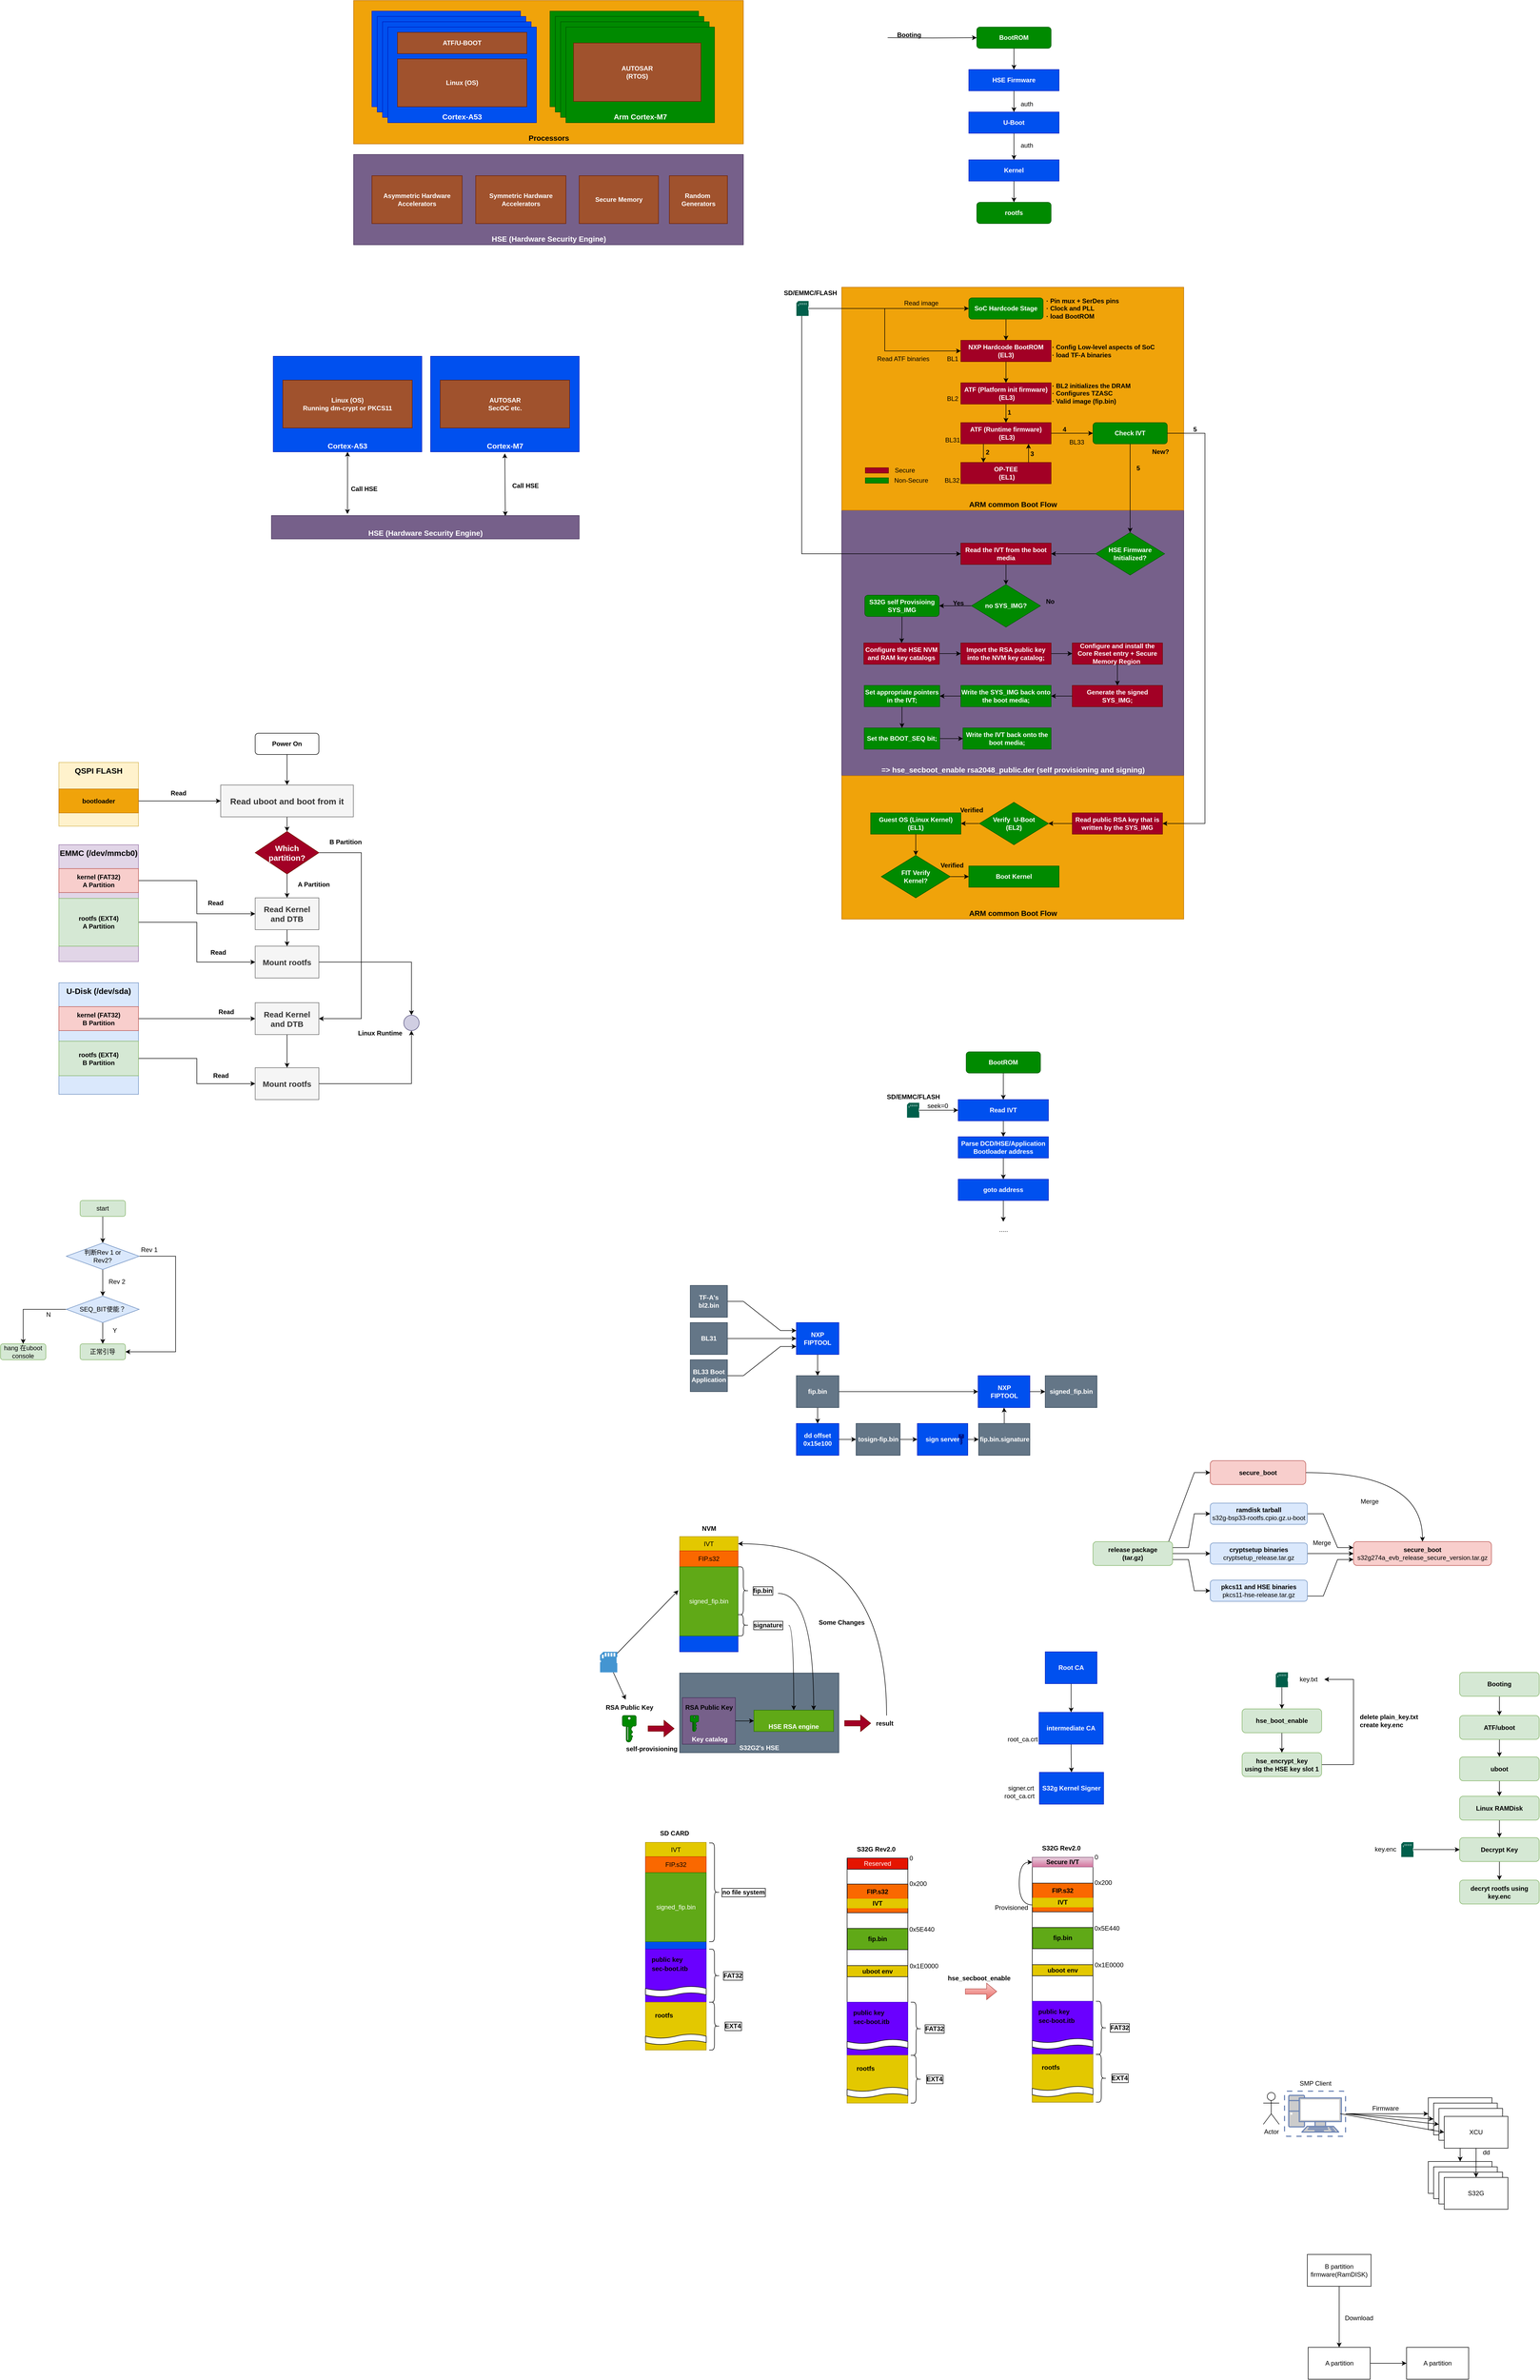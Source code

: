 <mxfile version="21.7.5" type="device">
  <diagram name="第 1 页" id="FobTePj_VbTd-Ppz8aLG">
    <mxGraphModel dx="2279" dy="533" grid="1" gridSize="10" guides="1" tooltips="1" connect="1" arrows="1" fold="1" page="1" pageScale="1" pageWidth="827" pageHeight="1169" math="0" shadow="0">
      <root>
        <mxCell id="0" />
        <mxCell id="1" parent="0" />
        <mxCell id="sEi9Yv829PW1bHyt4c2J-9" value="Processors" style="rounded=0;whiteSpace=wrap;html=1;fillColor=#f0a30a;fontColor=#000000;strokeColor=#BD7000;verticalAlign=bottom;fontSize=14;fontStyle=1" parent="1" vertex="1">
          <mxGeometry x="-904.5" y="110" width="734.5" height="270" as="geometry" />
        </mxCell>
        <mxCell id="Wq6IvpQs6uBBfWCSo5gb-210" value="S32G2&#39;s HSE" style="rounded=0;whiteSpace=wrap;html=1;fontStyle=1;fillColor=#647687;fontColor=#ffffff;strokeColor=#314354;verticalAlign=bottom;" parent="1" vertex="1">
          <mxGeometry x="-290" y="3260" width="300" height="150" as="geometry" />
        </mxCell>
        <mxCell id="Wq6IvpQs6uBBfWCSo5gb-87" value="=&amp;gt; hse_secboot_enable rsa2048_public.der (self provisioning and signing)" style="rounded=0;whiteSpace=wrap;html=1;fillColor=#76608a;fontColor=#ffffff;strokeColor=#432D57;verticalAlign=bottom;fontSize=14;fontStyle=1" parent="1" vertex="1">
          <mxGeometry x="15.5" y="1070" width="644.5" height="500" as="geometry" />
        </mxCell>
        <mxCell id="Wq6IvpQs6uBBfWCSo5gb-86" value="ARM common Boot Flow" style="rounded=0;whiteSpace=wrap;html=1;fillColor=#f0a30a;fontColor=#000000;strokeColor=#BD7000;verticalAlign=bottom;fontSize=14;fontStyle=1" parent="1" vertex="1">
          <mxGeometry x="15.5" y="650" width="644.5" height="420" as="geometry" />
        </mxCell>
        <mxCell id="Wq6IvpQs6uBBfWCSo5gb-1" style="edgeStyle=orthogonalEdgeStyle;rounded=0;orthogonalLoop=1;jettySize=auto;html=1;exitX=0.5;exitY=1;exitDx=0;exitDy=0;entryX=0.5;entryY=0;entryDx=0;entryDy=0;" parent="1" source="Wq6IvpQs6uBBfWCSo5gb-2" target="Wq6IvpQs6uBBfWCSo5gb-4" edge="1">
          <mxGeometry relative="1" as="geometry" />
        </mxCell>
        <mxCell id="Wq6IvpQs6uBBfWCSo5gb-2" value="BootROM" style="rounded=1;whiteSpace=wrap;html=1;fillColor=#008a00;strokeColor=#005700;fontColor=#ffffff;fontStyle=1" parent="1" vertex="1">
          <mxGeometry x="270" y="160" width="140" height="40" as="geometry" />
        </mxCell>
        <mxCell id="Wq6IvpQs6uBBfWCSo5gb-3" style="edgeStyle=orthogonalEdgeStyle;rounded=0;orthogonalLoop=1;jettySize=auto;html=1;exitX=0.5;exitY=1;exitDx=0;exitDy=0;entryX=0.5;entryY=0;entryDx=0;entryDy=0;" parent="1" source="Wq6IvpQs6uBBfWCSo5gb-4" edge="1">
          <mxGeometry relative="1" as="geometry">
            <mxPoint x="340" y="320" as="targetPoint" />
          </mxGeometry>
        </mxCell>
        <mxCell id="Wq6IvpQs6uBBfWCSo5gb-4" value="HSE Firmware" style="rounded=0;whiteSpace=wrap;html=1;fillColor=#0050ef;fontColor=#ffffff;strokeColor=#001DBC;fontStyle=1" parent="1" vertex="1">
          <mxGeometry x="255" y="240" width="170" height="40" as="geometry" />
        </mxCell>
        <mxCell id="Wq6IvpQs6uBBfWCSo5gb-27" style="edgeStyle=orthogonalEdgeStyle;rounded=0;orthogonalLoop=1;jettySize=auto;html=1;entryX=0;entryY=0.5;entryDx=0;entryDy=0;" parent="1" target="Wq6IvpQs6uBBfWCSo5gb-2" edge="1">
          <mxGeometry relative="1" as="geometry">
            <mxPoint x="102" y="180" as="sourcePoint" />
          </mxGeometry>
        </mxCell>
        <mxCell id="Wq6IvpQs6uBBfWCSo5gb-39" style="edgeStyle=orthogonalEdgeStyle;rounded=0;orthogonalLoop=1;jettySize=auto;html=1;exitX=0.5;exitY=1;exitDx=0;exitDy=0;entryX=0.5;entryY=0;entryDx=0;entryDy=0;" parent="1" source="Wq6IvpQs6uBBfWCSo5gb-40" target="Wq6IvpQs6uBBfWCSo5gb-42" edge="1">
          <mxGeometry relative="1" as="geometry" />
        </mxCell>
        <mxCell id="Wq6IvpQs6uBBfWCSo5gb-40" value="SoC Hardcode Stage" style="rounded=1;whiteSpace=wrap;html=1;fillColor=#008a00;strokeColor=#005700;fontColor=#ffffff;fontStyle=1" parent="1" vertex="1">
          <mxGeometry x="255" y="670" width="140" height="40" as="geometry" />
        </mxCell>
        <mxCell id="Wq6IvpQs6uBBfWCSo5gb-41" style="edgeStyle=orthogonalEdgeStyle;rounded=0;orthogonalLoop=1;jettySize=auto;html=1;exitX=0.5;exitY=1;exitDx=0;exitDy=0;entryX=0.5;entryY=0;entryDx=0;entryDy=0;" parent="1" source="Wq6IvpQs6uBBfWCSo5gb-42" target="Wq6IvpQs6uBBfWCSo5gb-47" edge="1">
          <mxGeometry relative="1" as="geometry" />
        </mxCell>
        <mxCell id="Wq6IvpQs6uBBfWCSo5gb-42" value="NXP Hardcode BootROM (EL3)" style="rounded=0;whiteSpace=wrap;html=1;fillColor=#a20025;fontColor=#ffffff;strokeColor=#6F0000;fontStyle=1" parent="1" vertex="1">
          <mxGeometry x="240" y="750" width="170" height="40" as="geometry" />
        </mxCell>
        <mxCell id="Wq6IvpQs6uBBfWCSo5gb-43" value="Read image" style="text;html=1;align=center;verticalAlign=middle;resizable=0;points=[];autosize=1;strokeColor=none;fillColor=none;" parent="1" vertex="1">
          <mxGeometry x="120" y="665" width="90" height="30" as="geometry" />
        </mxCell>
        <mxCell id="Wq6IvpQs6uBBfWCSo5gb-44" value="· Pin mux + SerDes pins&lt;br&gt;· Clock and PLL&lt;br&gt;· load BootROM" style="text;html=1;align=left;verticalAlign=middle;resizable=0;points=[];autosize=1;strokeColor=none;fillColor=none;fontStyle=1" parent="1" vertex="1">
          <mxGeometry x="399" y="660" width="160" height="60" as="geometry" />
        </mxCell>
        <mxCell id="Wq6IvpQs6uBBfWCSo5gb-45" value="· Config Low-level aspects of SoC&lt;br&gt;· load TF-A binaries" style="text;html=1;align=left;verticalAlign=middle;resizable=0;points=[];autosize=1;strokeColor=none;fillColor=none;fontStyle=1" parent="1" vertex="1">
          <mxGeometry x="410" y="750" width="220" height="40" as="geometry" />
        </mxCell>
        <mxCell id="Wq6IvpQs6uBBfWCSo5gb-46" style="edgeStyle=orthogonalEdgeStyle;rounded=0;orthogonalLoop=1;jettySize=auto;html=1;exitX=0.5;exitY=1;exitDx=0;exitDy=0;" parent="1" source="Wq6IvpQs6uBBfWCSo5gb-47" target="Wq6IvpQs6uBBfWCSo5gb-52" edge="1">
          <mxGeometry relative="1" as="geometry" />
        </mxCell>
        <mxCell id="Wq6IvpQs6uBBfWCSo5gb-47" value="ATF (Platform init firmware)&lt;br&gt;&amp;nbsp;(EL3)" style="rounded=0;whiteSpace=wrap;html=1;fillColor=#a20025;fontColor=#ffffff;strokeColor=#6F0000;fontStyle=1" parent="1" vertex="1">
          <mxGeometry x="240" y="830" width="170" height="40" as="geometry" />
        </mxCell>
        <mxCell id="Wq6IvpQs6uBBfWCSo5gb-48" value="BL1" style="text;html=1;align=center;verticalAlign=middle;resizable=0;points=[];autosize=1;strokeColor=none;fillColor=none;" parent="1" vertex="1">
          <mxGeometry x="204" y="770" width="40" height="30" as="geometry" />
        </mxCell>
        <mxCell id="Wq6IvpQs6uBBfWCSo5gb-49" value="BL2" style="text;html=1;align=center;verticalAlign=middle;resizable=0;points=[];autosize=1;strokeColor=none;fillColor=none;" parent="1" vertex="1">
          <mxGeometry x="204" y="845" width="40" height="30" as="geometry" />
        </mxCell>
        <mxCell id="Wq6IvpQs6uBBfWCSo5gb-50" style="edgeStyle=orthogonalEdgeStyle;rounded=0;orthogonalLoop=1;jettySize=auto;html=1;exitX=1;exitY=0.5;exitDx=0;exitDy=0;" parent="1" source="Wq6IvpQs6uBBfWCSo5gb-52" target="Wq6IvpQs6uBBfWCSo5gb-88" edge="1">
          <mxGeometry relative="1" as="geometry">
            <mxPoint x="475" y="925" as="targetPoint" />
          </mxGeometry>
        </mxCell>
        <mxCell id="Wq6IvpQs6uBBfWCSo5gb-51" style="edgeStyle=orthogonalEdgeStyle;rounded=0;orthogonalLoop=1;jettySize=auto;html=1;exitX=0.25;exitY=1;exitDx=0;exitDy=0;entryX=0.25;entryY=0;entryDx=0;entryDy=0;" parent="1" source="Wq6IvpQs6uBBfWCSo5gb-52" target="Wq6IvpQs6uBBfWCSo5gb-57" edge="1">
          <mxGeometry relative="1" as="geometry" />
        </mxCell>
        <mxCell id="Wq6IvpQs6uBBfWCSo5gb-52" value="ATF (Runtime firmware)&lt;br&gt;&amp;nbsp;(EL3)" style="rounded=0;whiteSpace=wrap;html=1;fillColor=#a20025;fontColor=#ffffff;strokeColor=#6F0000;fontStyle=1" parent="1" vertex="1">
          <mxGeometry x="240" y="905" width="170" height="40" as="geometry" />
        </mxCell>
        <mxCell id="Wq6IvpQs6uBBfWCSo5gb-53" value="BL31" style="text;html=1;align=center;verticalAlign=middle;resizable=0;points=[];autosize=1;strokeColor=none;fillColor=none;" parent="1" vertex="1">
          <mxGeometry x="199" y="923" width="50" height="30" as="geometry" />
        </mxCell>
        <mxCell id="Wq6IvpQs6uBBfWCSo5gb-56" style="edgeStyle=orthogonalEdgeStyle;rounded=0;orthogonalLoop=1;jettySize=auto;html=1;exitX=0.75;exitY=0;exitDx=0;exitDy=0;entryX=0.75;entryY=1;entryDx=0;entryDy=0;" parent="1" source="Wq6IvpQs6uBBfWCSo5gb-57" target="Wq6IvpQs6uBBfWCSo5gb-52" edge="1">
          <mxGeometry relative="1" as="geometry" />
        </mxCell>
        <mxCell id="Wq6IvpQs6uBBfWCSo5gb-57" value="OP-TEE&lt;br&gt;&amp;nbsp;(EL1)" style="rounded=0;whiteSpace=wrap;html=1;fillColor=#a20025;fontColor=#ffffff;strokeColor=#6F0000;fontStyle=1" parent="1" vertex="1">
          <mxGeometry x="240" y="980" width="170" height="40" as="geometry" />
        </mxCell>
        <mxCell id="Wq6IvpQs6uBBfWCSo5gb-58" value="BL32" style="text;html=1;align=center;verticalAlign=middle;resizable=0;points=[];autosize=1;strokeColor=none;fillColor=none;" parent="1" vertex="1">
          <mxGeometry x="198" y="999" width="50" height="30" as="geometry" />
        </mxCell>
        <mxCell id="Wq6IvpQs6uBBfWCSo5gb-59" value="1&lt;br&gt;" style="text;html=1;align=center;verticalAlign=middle;resizable=0;points=[];autosize=1;strokeColor=none;fillColor=none;fontStyle=1" parent="1" vertex="1">
          <mxGeometry x="316" y="871" width="30" height="30" as="geometry" />
        </mxCell>
        <mxCell id="Wq6IvpQs6uBBfWCSo5gb-60" value="2" style="text;html=1;align=center;verticalAlign=middle;resizable=0;points=[];autosize=1;strokeColor=none;fillColor=none;fontStyle=1" parent="1" vertex="1">
          <mxGeometry x="275" y="946" width="30" height="30" as="geometry" />
        </mxCell>
        <mxCell id="Wq6IvpQs6uBBfWCSo5gb-61" value="3" style="text;html=1;align=center;verticalAlign=middle;resizable=0;points=[];autosize=1;strokeColor=none;fillColor=none;fontStyle=1" parent="1" vertex="1">
          <mxGeometry x="359" y="949" width="30" height="30" as="geometry" />
        </mxCell>
        <mxCell id="Wq6IvpQs6uBBfWCSo5gb-62" value="4" style="text;html=1;align=center;verticalAlign=middle;resizable=0;points=[];autosize=1;strokeColor=none;fillColor=none;fontStyle=1" parent="1" vertex="1">
          <mxGeometry x="420" y="903" width="30" height="30" as="geometry" />
        </mxCell>
        <mxCell id="Wq6IvpQs6uBBfWCSo5gb-64" value="5" style="text;html=1;align=center;verticalAlign=middle;resizable=0;points=[];autosize=1;strokeColor=none;fillColor=none;fontStyle=1" parent="1" vertex="1">
          <mxGeometry x="559" y="976" width="30" height="30" as="geometry" />
        </mxCell>
        <mxCell id="Wq6IvpQs6uBBfWCSo5gb-65" style="edgeStyle=orthogonalEdgeStyle;rounded=0;orthogonalLoop=1;jettySize=auto;html=1;entryX=0;entryY=0.5;entryDx=0;entryDy=0;" parent="1" source="Wq6IvpQs6uBBfWCSo5gb-67" target="Wq6IvpQs6uBBfWCSo5gb-40" edge="1">
          <mxGeometry relative="1" as="geometry" />
        </mxCell>
        <mxCell id="Wq6IvpQs6uBBfWCSo5gb-66" style="edgeStyle=orthogonalEdgeStyle;rounded=0;orthogonalLoop=1;jettySize=auto;html=1;entryX=0;entryY=0.5;entryDx=0;entryDy=0;" parent="1" source="Wq6IvpQs6uBBfWCSo5gb-67" target="Wq6IvpQs6uBBfWCSo5gb-42" edge="1">
          <mxGeometry relative="1" as="geometry" />
        </mxCell>
        <mxCell id="Wq6IvpQs6uBBfWCSo5gb-95" style="edgeStyle=orthogonalEdgeStyle;rounded=0;orthogonalLoop=1;jettySize=auto;html=1;entryX=0;entryY=0.5;entryDx=0;entryDy=0;" parent="1" source="Wq6IvpQs6uBBfWCSo5gb-67" target="Wq6IvpQs6uBBfWCSo5gb-92" edge="1">
          <mxGeometry relative="1" as="geometry">
            <Array as="points">
              <mxPoint x="-60" y="1152" />
            </Array>
          </mxGeometry>
        </mxCell>
        <mxCell id="Wq6IvpQs6uBBfWCSo5gb-67" value="" style="sketch=0;pointerEvents=1;shadow=0;dashed=0;html=1;strokeColor=none;fillColor=#005F4B;labelPosition=center;verticalLabelPosition=bottom;verticalAlign=top;align=center;outlineConnect=0;shape=mxgraph.veeam2.sd_card;" parent="1" vertex="1">
          <mxGeometry x="-70" y="676" width="23" height="28.0" as="geometry" />
        </mxCell>
        <mxCell id="Wq6IvpQs6uBBfWCSo5gb-68" value="SD/EMMC/FLASH" style="text;html=1;align=center;verticalAlign=middle;resizable=0;points=[];autosize=1;strokeColor=none;fillColor=none;fontStyle=1" parent="1" vertex="1">
          <mxGeometry x="-104.5" y="646" width="120" height="30" as="geometry" />
        </mxCell>
        <mxCell id="Wq6IvpQs6uBBfWCSo5gb-69" value="Read ATF binaries" style="text;html=1;align=center;verticalAlign=middle;resizable=0;points=[];autosize=1;strokeColor=none;fillColor=none;" parent="1" vertex="1">
          <mxGeometry x="70.5" y="770" width="120" height="30" as="geometry" />
        </mxCell>
        <mxCell id="Wq6IvpQs6uBBfWCSo5gb-70" value="· BL2 initializes the DRAM &lt;br&gt;· Configures TZASC&lt;br&gt;· Valid image (fip.bin)" style="text;html=1;align=left;verticalAlign=middle;resizable=0;points=[];autosize=1;strokeColor=none;fillColor=none;fontStyle=1" parent="1" vertex="1">
          <mxGeometry x="410" y="820" width="170" height="60" as="geometry" />
        </mxCell>
        <mxCell id="Wq6IvpQs6uBBfWCSo5gb-71" value="BL33" style="text;html=1;align=center;verticalAlign=middle;resizable=0;points=[];autosize=1;strokeColor=none;fillColor=none;" parent="1" vertex="1">
          <mxGeometry x="433" y="927" width="50" height="30" as="geometry" />
        </mxCell>
        <mxCell id="Wq6IvpQs6uBBfWCSo5gb-72" value="" style="group" parent="1" vertex="1" connectable="0">
          <mxGeometry x="60" y="980" width="130.5" height="49" as="geometry" />
        </mxCell>
        <mxCell id="Wq6IvpQs6uBBfWCSo5gb-73" value="" style="whiteSpace=wrap;html=1;fillColor=#a20025;fontColor=#ffffff;strokeColor=#6F0000;" parent="Wq6IvpQs6uBBfWCSo5gb-72" vertex="1">
          <mxGeometry y="10" width="43.5" height="10" as="geometry" />
        </mxCell>
        <mxCell id="Wq6IvpQs6uBBfWCSo5gb-74" value="Secure" style="text;html=1;align=center;verticalAlign=middle;resizable=0;points=[];autosize=1;strokeColor=none;fillColor=none;" parent="Wq6IvpQs6uBBfWCSo5gb-72" vertex="1">
          <mxGeometry x="43.5" width="60" height="30" as="geometry" />
        </mxCell>
        <mxCell id="Wq6IvpQs6uBBfWCSo5gb-75" value="" style="whiteSpace=wrap;html=1;fillColor=#008a00;fontColor=#ffffff;strokeColor=#005700;" parent="Wq6IvpQs6uBBfWCSo5gb-72" vertex="1">
          <mxGeometry y="29" width="43.5" height="10" as="geometry" />
        </mxCell>
        <mxCell id="Wq6IvpQs6uBBfWCSo5gb-76" value="Non-Secure" style="text;html=1;align=center;verticalAlign=middle;resizable=0;points=[];autosize=1;strokeColor=none;fillColor=none;" parent="Wq6IvpQs6uBBfWCSo5gb-72" vertex="1">
          <mxGeometry x="40.5" y="19" width="90" height="30" as="geometry" />
        </mxCell>
        <mxCell id="Wq6IvpQs6uBBfWCSo5gb-77" value="Booting" style="text;html=1;align=center;verticalAlign=middle;resizable=0;points=[];autosize=1;strokeColor=none;fillColor=none;fontStyle=1" parent="1" vertex="1">
          <mxGeometry x="107" y="160" width="70" height="30" as="geometry" />
        </mxCell>
        <mxCell id="Wq6IvpQs6uBBfWCSo5gb-85" style="edgeStyle=orthogonalEdgeStyle;rounded=0;orthogonalLoop=1;jettySize=auto;html=1;exitX=0.5;exitY=1;exitDx=0;exitDy=0;entryX=0.5;entryY=0;entryDx=0;entryDy=0;" parent="1" source="Wq6IvpQs6uBBfWCSo5gb-78" target="Wq6IvpQs6uBBfWCSo5gb-84" edge="1">
          <mxGeometry relative="1" as="geometry" />
        </mxCell>
        <mxCell id="Wq6IvpQs6uBBfWCSo5gb-78" value="Kernel" style="rounded=0;whiteSpace=wrap;html=1;fillColor=#0050ef;fontColor=#ffffff;strokeColor=#001DBC;fontStyle=1" parent="1" vertex="1">
          <mxGeometry x="255" y="410" width="170" height="40" as="geometry" />
        </mxCell>
        <mxCell id="Wq6IvpQs6uBBfWCSo5gb-79" value="auth" style="text;html=1;align=center;verticalAlign=middle;resizable=0;points=[];autosize=1;strokeColor=none;fillColor=none;" parent="1" vertex="1">
          <mxGeometry x="339" y="290" width="50" height="30" as="geometry" />
        </mxCell>
        <mxCell id="Wq6IvpQs6uBBfWCSo5gb-81" style="edgeStyle=orthogonalEdgeStyle;rounded=0;orthogonalLoop=1;jettySize=auto;html=1;exitX=0.5;exitY=1;exitDx=0;exitDy=0;" parent="1" source="Wq6IvpQs6uBBfWCSo5gb-80" target="Wq6IvpQs6uBBfWCSo5gb-78" edge="1">
          <mxGeometry relative="1" as="geometry" />
        </mxCell>
        <mxCell id="Wq6IvpQs6uBBfWCSo5gb-80" value="U-Boot" style="rounded=0;whiteSpace=wrap;html=1;fillColor=#0050ef;fontColor=#ffffff;strokeColor=#001DBC;fontStyle=1" parent="1" vertex="1">
          <mxGeometry x="255" y="320" width="170" height="40" as="geometry" />
        </mxCell>
        <mxCell id="Wq6IvpQs6uBBfWCSo5gb-83" value="auth" style="text;html=1;align=center;verticalAlign=middle;resizable=0;points=[];autosize=1;strokeColor=none;fillColor=none;" parent="1" vertex="1">
          <mxGeometry x="339" y="368" width="50" height="30" as="geometry" />
        </mxCell>
        <mxCell id="Wq6IvpQs6uBBfWCSo5gb-84" value="rootfs" style="rounded=1;whiteSpace=wrap;html=1;fillColor=#008a00;strokeColor=#005700;fontColor=#ffffff;fontStyle=1" parent="1" vertex="1">
          <mxGeometry x="270" y="490" width="140" height="40" as="geometry" />
        </mxCell>
        <mxCell id="Wq6IvpQs6uBBfWCSo5gb-91" style="edgeStyle=orthogonalEdgeStyle;rounded=0;orthogonalLoop=1;jettySize=auto;html=1;exitX=0.5;exitY=1;exitDx=0;exitDy=0;" parent="1" source="Wq6IvpQs6uBBfWCSo5gb-88" target="Wq6IvpQs6uBBfWCSo5gb-90" edge="1">
          <mxGeometry relative="1" as="geometry" />
        </mxCell>
        <mxCell id="Wq6IvpQs6uBBfWCSo5gb-88" value="Check IVT" style="rounded=1;whiteSpace=wrap;html=1;fillColor=#008a00;strokeColor=#005700;fontColor=#ffffff;fontStyle=1" parent="1" vertex="1">
          <mxGeometry x="489" y="905" width="140" height="40" as="geometry" />
        </mxCell>
        <mxCell id="Wq6IvpQs6uBBfWCSo5gb-94" style="edgeStyle=orthogonalEdgeStyle;rounded=0;orthogonalLoop=1;jettySize=auto;html=1;exitX=0;exitY=0.5;exitDx=0;exitDy=0;" parent="1" source="Wq6IvpQs6uBBfWCSo5gb-90" target="Wq6IvpQs6uBBfWCSo5gb-92" edge="1">
          <mxGeometry relative="1" as="geometry" />
        </mxCell>
        <mxCell id="Wq6IvpQs6uBBfWCSo5gb-90" value="HSE Firmware&lt;br&gt;Initialized?" style="rhombus;whiteSpace=wrap;html=1;fontStyle=1;fillColor=#008a00;fontColor=#ffffff;strokeColor=#005700;" parent="1" vertex="1">
          <mxGeometry x="494" y="1112" width="130" height="80" as="geometry" />
        </mxCell>
        <mxCell id="Wq6IvpQs6uBBfWCSo5gb-97" style="edgeStyle=orthogonalEdgeStyle;rounded=0;orthogonalLoop=1;jettySize=auto;html=1;exitX=0.5;exitY=1;exitDx=0;exitDy=0;" parent="1" source="Wq6IvpQs6uBBfWCSo5gb-92" target="Wq6IvpQs6uBBfWCSo5gb-96" edge="1">
          <mxGeometry relative="1" as="geometry" />
        </mxCell>
        <mxCell id="Wq6IvpQs6uBBfWCSo5gb-92" value="Read the IVT from the boot media" style="rounded=0;whiteSpace=wrap;html=1;fillColor=#a20025;fontColor=#ffffff;strokeColor=#6F0000;fontStyle=1" parent="1" vertex="1">
          <mxGeometry x="240" y="1132" width="170" height="40" as="geometry" />
        </mxCell>
        <mxCell id="Wq6IvpQs6uBBfWCSo5gb-104" style="edgeStyle=orthogonalEdgeStyle;rounded=0;orthogonalLoop=1;jettySize=auto;html=1;exitX=0;exitY=0.5;exitDx=0;exitDy=0;" parent="1" source="Wq6IvpQs6uBBfWCSo5gb-96" target="Wq6IvpQs6uBBfWCSo5gb-99" edge="1">
          <mxGeometry relative="1" as="geometry" />
        </mxCell>
        <mxCell id="Wq6IvpQs6uBBfWCSo5gb-96" value="no SYS_IMG?" style="rhombus;whiteSpace=wrap;html=1;fontStyle=1;fillColor=#008a00;fontColor=#ffffff;strokeColor=#005700;" parent="1" vertex="1">
          <mxGeometry x="260" y="1210" width="130" height="80" as="geometry" />
        </mxCell>
        <mxCell id="Wq6IvpQs6uBBfWCSo5gb-106" style="edgeStyle=orthogonalEdgeStyle;rounded=0;orthogonalLoop=1;jettySize=auto;html=1;exitX=0.5;exitY=1;exitDx=0;exitDy=0;" parent="1" source="Wq6IvpQs6uBBfWCSo5gb-99" target="Wq6IvpQs6uBBfWCSo5gb-102" edge="1">
          <mxGeometry relative="1" as="geometry" />
        </mxCell>
        <mxCell id="Wq6IvpQs6uBBfWCSo5gb-99" value="S32G self Provisioing&lt;br&gt;SYS_IMG" style="rounded=1;whiteSpace=wrap;html=1;fillColor=#008a00;strokeColor=#005700;fontColor=#ffffff;fontStyle=1" parent="1" vertex="1">
          <mxGeometry x="59" y="1230" width="140" height="40" as="geometry" />
        </mxCell>
        <mxCell id="Wq6IvpQs6uBBfWCSo5gb-101" value="Yes" style="text;html=1;align=center;verticalAlign=middle;resizable=0;points=[];autosize=1;strokeColor=none;fillColor=none;fontStyle=1" parent="1" vertex="1">
          <mxGeometry x="215" y="1230" width="40" height="30" as="geometry" />
        </mxCell>
        <mxCell id="Wq6IvpQs6uBBfWCSo5gb-107" style="edgeStyle=orthogonalEdgeStyle;rounded=0;orthogonalLoop=1;jettySize=auto;html=1;exitX=1;exitY=0.5;exitDx=0;exitDy=0;" parent="1" source="Wq6IvpQs6uBBfWCSo5gb-102" target="Wq6IvpQs6uBBfWCSo5gb-105" edge="1">
          <mxGeometry relative="1" as="geometry" />
        </mxCell>
        <mxCell id="Wq6IvpQs6uBBfWCSo5gb-102" value="Configure the HSE NVM and RAM key catalogs" style="rounded=0;whiteSpace=wrap;html=1;fillColor=#a20025;fontColor=#ffffff;strokeColor=#6F0000;fontStyle=1" parent="1" vertex="1">
          <mxGeometry x="57.13" y="1320" width="142.25" height="40" as="geometry" />
        </mxCell>
        <mxCell id="Wq6IvpQs6uBBfWCSo5gb-110" style="edgeStyle=orthogonalEdgeStyle;rounded=0;orthogonalLoop=1;jettySize=auto;html=1;exitX=1;exitY=0.5;exitDx=0;exitDy=0;" parent="1" source="Wq6IvpQs6uBBfWCSo5gb-105" target="Wq6IvpQs6uBBfWCSo5gb-108" edge="1">
          <mxGeometry relative="1" as="geometry" />
        </mxCell>
        <mxCell id="Wq6IvpQs6uBBfWCSo5gb-105" value="Import the RSA public key into the NVM key catalog;" style="rounded=0;whiteSpace=wrap;html=1;fillColor=#a20025;fontColor=#ffffff;strokeColor=#6F0000;fontStyle=1" parent="1" vertex="1">
          <mxGeometry x="240" y="1320" width="170" height="40" as="geometry" />
        </mxCell>
        <mxCell id="Wq6IvpQs6uBBfWCSo5gb-117" style="edgeStyle=orthogonalEdgeStyle;rounded=0;orthogonalLoop=1;jettySize=auto;html=1;exitX=0.5;exitY=1;exitDx=0;exitDy=0;" parent="1" source="Wq6IvpQs6uBBfWCSo5gb-108" target="Wq6IvpQs6uBBfWCSo5gb-114" edge="1">
          <mxGeometry relative="1" as="geometry" />
        </mxCell>
        <mxCell id="Wq6IvpQs6uBBfWCSo5gb-108" value="Configure and install the Core Reset entry + Secure Memory Region&amp;nbsp;" style="rounded=0;whiteSpace=wrap;html=1;fillColor=#a20025;fontColor=#ffffff;strokeColor=#6F0000;fontStyle=1" parent="1" vertex="1">
          <mxGeometry x="450" y="1320" width="170" height="40" as="geometry" />
        </mxCell>
        <mxCell id="Wq6IvpQs6uBBfWCSo5gb-111" value="No" style="text;html=1;align=center;verticalAlign=middle;resizable=0;points=[];autosize=1;strokeColor=none;fillColor=none;fontStyle=1" parent="1" vertex="1">
          <mxGeometry x="388" y="1227" width="40" height="30" as="geometry" />
        </mxCell>
        <mxCell id="Wq6IvpQs6uBBfWCSo5gb-119" style="edgeStyle=orthogonalEdgeStyle;rounded=0;orthogonalLoop=1;jettySize=auto;html=1;exitX=0;exitY=0.5;exitDx=0;exitDy=0;" parent="1" source="Wq6IvpQs6uBBfWCSo5gb-114" target="Wq6IvpQs6uBBfWCSo5gb-118" edge="1">
          <mxGeometry relative="1" as="geometry" />
        </mxCell>
        <mxCell id="Wq6IvpQs6uBBfWCSo5gb-114" value="Generate the signed SYS_IMG;" style="rounded=0;whiteSpace=wrap;html=1;fillColor=#a20025;fontColor=#ffffff;strokeColor=#6F0000;fontStyle=1" parent="1" vertex="1">
          <mxGeometry x="450" y="1400" width="170" height="40" as="geometry" />
        </mxCell>
        <mxCell id="Wq6IvpQs6uBBfWCSo5gb-122" style="edgeStyle=orthogonalEdgeStyle;rounded=0;orthogonalLoop=1;jettySize=auto;html=1;exitX=0;exitY=0.5;exitDx=0;exitDy=0;entryX=1;entryY=0.5;entryDx=0;entryDy=0;" parent="1" source="Wq6IvpQs6uBBfWCSo5gb-118" target="Wq6IvpQs6uBBfWCSo5gb-121" edge="1">
          <mxGeometry relative="1" as="geometry" />
        </mxCell>
        <mxCell id="Wq6IvpQs6uBBfWCSo5gb-118" value="Write the SYS_IMG back onto the boot media;" style="rounded=0;whiteSpace=wrap;html=1;fillColor=#008a00;fontColor=#ffffff;strokeColor=#005700;fontStyle=1" parent="1" vertex="1">
          <mxGeometry x="240" y="1400" width="170" height="40" as="geometry" />
        </mxCell>
        <mxCell id="Wq6IvpQs6uBBfWCSo5gb-124" style="edgeStyle=orthogonalEdgeStyle;rounded=0;orthogonalLoop=1;jettySize=auto;html=1;exitX=0.5;exitY=1;exitDx=0;exitDy=0;entryX=0.5;entryY=0;entryDx=0;entryDy=0;" parent="1" source="Wq6IvpQs6uBBfWCSo5gb-121" target="Wq6IvpQs6uBBfWCSo5gb-123" edge="1">
          <mxGeometry relative="1" as="geometry" />
        </mxCell>
        <mxCell id="Wq6IvpQs6uBBfWCSo5gb-121" value="Set appropriate pointers in the IVT;" style="rounded=0;whiteSpace=wrap;html=1;fillColor=#008a00;fontColor=#ffffff;strokeColor=#005700;fontStyle=1" parent="1" vertex="1">
          <mxGeometry x="57.87" y="1400" width="142.25" height="40" as="geometry" />
        </mxCell>
        <mxCell id="Wq6IvpQs6uBBfWCSo5gb-127" style="edgeStyle=orthogonalEdgeStyle;rounded=0;orthogonalLoop=1;jettySize=auto;html=1;exitX=1;exitY=0.5;exitDx=0;exitDy=0;" parent="1" source="Wq6IvpQs6uBBfWCSo5gb-123" target="Wq6IvpQs6uBBfWCSo5gb-125" edge="1">
          <mxGeometry relative="1" as="geometry" />
        </mxCell>
        <mxCell id="Wq6IvpQs6uBBfWCSo5gb-123" value="Set the BOOT_SEQ bit;" style="rounded=0;whiteSpace=wrap;html=1;fillColor=#008a00;fontColor=#ffffff;strokeColor=#005700;fontStyle=1" parent="1" vertex="1">
          <mxGeometry x="57.87" y="1480" width="142.25" height="40" as="geometry" />
        </mxCell>
        <mxCell id="Wq6IvpQs6uBBfWCSo5gb-125" value="Write the IVT back onto the boot media;" style="rounded=0;whiteSpace=wrap;html=1;fillColor=#008a00;fontColor=#ffffff;strokeColor=#005700;fontStyle=1" parent="1" vertex="1">
          <mxGeometry x="244" y="1480" width="166" height="40" as="geometry" />
        </mxCell>
        <mxCell id="Wq6IvpQs6uBBfWCSo5gb-128" value="ARM common Boot Flow" style="rounded=0;whiteSpace=wrap;html=1;fillColor=#f0a30a;fontColor=#000000;strokeColor=#BD7000;verticalAlign=bottom;fontSize=14;fontStyle=1" parent="1" vertex="1">
          <mxGeometry x="15.5" y="1570" width="644.5" height="270" as="geometry" />
        </mxCell>
        <mxCell id="Wq6IvpQs6uBBfWCSo5gb-141" style="edgeStyle=orthogonalEdgeStyle;rounded=0;orthogonalLoop=1;jettySize=auto;html=1;exitX=0.5;exitY=1;exitDx=0;exitDy=0;entryX=0.5;entryY=0;entryDx=0;entryDy=0;" parent="1" source="Wq6IvpQs6uBBfWCSo5gb-63" target="Wq6IvpQs6uBBfWCSo5gb-140" edge="1">
          <mxGeometry relative="1" as="geometry" />
        </mxCell>
        <mxCell id="Wq6IvpQs6uBBfWCSo5gb-63" value="Guest OS (Linux Kernel) (EL1)" style="rounded=0;whiteSpace=wrap;html=1;fillColor=#008a00;fontColor=#ffffff;strokeColor=#005700;fontStyle=1" parent="1" vertex="1">
          <mxGeometry x="70" y="1640" width="170" height="40" as="geometry" />
        </mxCell>
        <mxCell id="Wq6IvpQs6uBBfWCSo5gb-130" value="New?" style="text;html=1;align=center;verticalAlign=middle;resizable=0;points=[];autosize=1;strokeColor=none;fillColor=none;fontStyle=1" parent="1" vertex="1">
          <mxGeometry x="586" y="945" width="60" height="30" as="geometry" />
        </mxCell>
        <mxCell id="Wq6IvpQs6uBBfWCSo5gb-131" value="5" style="text;html=1;align=center;verticalAlign=middle;resizable=0;points=[];autosize=1;strokeColor=none;fillColor=none;fontStyle=1" parent="1" vertex="1">
          <mxGeometry x="666" y="903" width="30" height="30" as="geometry" />
        </mxCell>
        <mxCell id="Wq6IvpQs6uBBfWCSo5gb-136" style="edgeStyle=orthogonalEdgeStyle;rounded=0;orthogonalLoop=1;jettySize=auto;html=1;exitX=0;exitY=0.5;exitDx=0;exitDy=0;" parent="1" source="Wq6IvpQs6uBBfWCSo5gb-134" target="Wq6IvpQs6uBBfWCSo5gb-135" edge="1">
          <mxGeometry relative="1" as="geometry" />
        </mxCell>
        <mxCell id="Wq6IvpQs6uBBfWCSo5gb-134" value="Read&amp;nbsp;public RSA key that is written by the SYS_IMG" style="rounded=0;whiteSpace=wrap;html=1;fillColor=#a20025;fontColor=#ffffff;strokeColor=#6F0000;fontStyle=1" parent="1" vertex="1">
          <mxGeometry x="450" y="1640" width="170" height="40" as="geometry" />
        </mxCell>
        <mxCell id="Wq6IvpQs6uBBfWCSo5gb-137" style="edgeStyle=orthogonalEdgeStyle;rounded=0;orthogonalLoop=1;jettySize=auto;html=1;exitX=0;exitY=0.5;exitDx=0;exitDy=0;" parent="1" source="Wq6IvpQs6uBBfWCSo5gb-135" target="Wq6IvpQs6uBBfWCSo5gb-63" edge="1">
          <mxGeometry relative="1" as="geometry" />
        </mxCell>
        <mxCell id="Wq6IvpQs6uBBfWCSo5gb-135" value="Verify&amp;nbsp; U-Boot&lt;br&gt;(EL2)" style="rhombus;whiteSpace=wrap;html=1;fontStyle=1;fillColor=#008a00;fontColor=#ffffff;strokeColor=#005700;" parent="1" vertex="1">
          <mxGeometry x="275" y="1620" width="130" height="80" as="geometry" />
        </mxCell>
        <mxCell id="Wq6IvpQs6uBBfWCSo5gb-138" value="Verified" style="text;html=1;align=center;verticalAlign=middle;resizable=0;points=[];autosize=1;strokeColor=none;fillColor=none;fontStyle=1" parent="1" vertex="1">
          <mxGeometry x="225" y="1620" width="70" height="30" as="geometry" />
        </mxCell>
        <mxCell id="Wq6IvpQs6uBBfWCSo5gb-143" style="edgeStyle=orthogonalEdgeStyle;rounded=0;orthogonalLoop=1;jettySize=auto;html=1;exitX=1;exitY=0.5;exitDx=0;exitDy=0;" parent="1" source="Wq6IvpQs6uBBfWCSo5gb-140" target="Wq6IvpQs6uBBfWCSo5gb-142" edge="1">
          <mxGeometry relative="1" as="geometry" />
        </mxCell>
        <mxCell id="Wq6IvpQs6uBBfWCSo5gb-140" value="FIT Verify&lt;br&gt;Kernel?" style="rhombus;whiteSpace=wrap;html=1;fontStyle=1;fillColor=#008a00;fontColor=#ffffff;strokeColor=#005700;" parent="1" vertex="1">
          <mxGeometry x="90" y="1720" width="130" height="80" as="geometry" />
        </mxCell>
        <mxCell id="Wq6IvpQs6uBBfWCSo5gb-142" value="Boot Kernel" style="rounded=0;whiteSpace=wrap;html=1;fillColor=#008a00;fontColor=#ffffff;strokeColor=#005700;fontStyle=1" parent="1" vertex="1">
          <mxGeometry x="255" y="1740" width="170" height="40" as="geometry" />
        </mxCell>
        <mxCell id="Wq6IvpQs6uBBfWCSo5gb-144" value="Verified" style="text;html=1;align=center;verticalAlign=middle;resizable=0;points=[];autosize=1;strokeColor=none;fillColor=none;fontStyle=1" parent="1" vertex="1">
          <mxGeometry x="188" y="1724" width="70" height="30" as="geometry" />
        </mxCell>
        <mxCell id="Wq6IvpQs6uBBfWCSo5gb-139" style="edgeStyle=orthogonalEdgeStyle;rounded=0;orthogonalLoop=1;jettySize=auto;html=1;exitX=1;exitY=0.5;exitDx=0;exitDy=0;entryX=1;entryY=0.5;entryDx=0;entryDy=0;" parent="1" source="Wq6IvpQs6uBBfWCSo5gb-88" target="Wq6IvpQs6uBBfWCSo5gb-134" edge="1">
          <mxGeometry relative="1" as="geometry">
            <Array as="points">
              <mxPoint x="700" y="925" />
              <mxPoint x="700" y="1660" />
            </Array>
          </mxGeometry>
        </mxCell>
        <mxCell id="Wq6IvpQs6uBBfWCSo5gb-147" style="edgeStyle=orthogonalEdgeStyle;rounded=0;orthogonalLoop=1;jettySize=auto;html=1;exitX=0.5;exitY=1;exitDx=0;exitDy=0;" parent="1" source="Wq6IvpQs6uBBfWCSo5gb-145" target="Wq6IvpQs6uBBfWCSo5gb-146" edge="1">
          <mxGeometry relative="1" as="geometry" />
        </mxCell>
        <mxCell id="Wq6IvpQs6uBBfWCSo5gb-145" value="BootROM" style="rounded=1;whiteSpace=wrap;html=1;fillColor=#008a00;strokeColor=#005700;fontColor=#ffffff;fontStyle=1" parent="1" vertex="1">
          <mxGeometry x="250" y="2090" width="140" height="40" as="geometry" />
        </mxCell>
        <mxCell id="Wq6IvpQs6uBBfWCSo5gb-154" style="edgeStyle=orthogonalEdgeStyle;rounded=0;orthogonalLoop=1;jettySize=auto;html=1;exitX=0.5;exitY=1;exitDx=0;exitDy=0;entryX=0.5;entryY=0;entryDx=0;entryDy=0;" parent="1" source="Wq6IvpQs6uBBfWCSo5gb-146" target="Wq6IvpQs6uBBfWCSo5gb-153" edge="1">
          <mxGeometry relative="1" as="geometry" />
        </mxCell>
        <mxCell id="Wq6IvpQs6uBBfWCSo5gb-146" value="Read IVT" style="rounded=0;whiteSpace=wrap;html=1;fillColor=#0050ef;fontColor=#ffffff;strokeColor=#001DBC;fontStyle=1" parent="1" vertex="1">
          <mxGeometry x="235" y="2180" width="170" height="40" as="geometry" />
        </mxCell>
        <mxCell id="Wq6IvpQs6uBBfWCSo5gb-150" value="" style="group" parent="1" vertex="1" connectable="0">
          <mxGeometry x="90" y="2160" width="131.5" height="58" as="geometry" />
        </mxCell>
        <mxCell id="Wq6IvpQs6uBBfWCSo5gb-148" value="" style="sketch=0;pointerEvents=1;shadow=0;dashed=0;html=1;strokeColor=none;fillColor=#005F4B;labelPosition=center;verticalLabelPosition=bottom;verticalAlign=top;align=center;outlineConnect=0;shape=mxgraph.veeam2.sd_card;" parent="Wq6IvpQs6uBBfWCSo5gb-150" vertex="1">
          <mxGeometry x="48.5" y="26" width="23" height="28.0" as="geometry" />
        </mxCell>
        <mxCell id="Wq6IvpQs6uBBfWCSo5gb-149" value="SD/EMMC/FLASH" style="text;html=1;align=center;verticalAlign=middle;resizable=0;points=[];autosize=1;strokeColor=none;fillColor=none;fontStyle=1" parent="Wq6IvpQs6uBBfWCSo5gb-150" vertex="1">
          <mxGeometry width="120" height="30" as="geometry" />
        </mxCell>
        <mxCell id="Wq6IvpQs6uBBfWCSo5gb-152" value="seek=0" style="text;html=1;align=center;verticalAlign=middle;resizable=0;points=[];autosize=1;strokeColor=none;fillColor=none;" parent="Wq6IvpQs6uBBfWCSo5gb-150" vertex="1">
          <mxGeometry x="75.5" y="17" width="60" height="30" as="geometry" />
        </mxCell>
        <mxCell id="Wq6IvpQs6uBBfWCSo5gb-151" style="edgeStyle=orthogonalEdgeStyle;rounded=0;orthogonalLoop=1;jettySize=auto;html=1;" parent="1" source="Wq6IvpQs6uBBfWCSo5gb-148" target="Wq6IvpQs6uBBfWCSo5gb-146" edge="1">
          <mxGeometry relative="1" as="geometry" />
        </mxCell>
        <mxCell id="Wq6IvpQs6uBBfWCSo5gb-156" style="edgeStyle=orthogonalEdgeStyle;rounded=0;orthogonalLoop=1;jettySize=auto;html=1;exitX=0.5;exitY=1;exitDx=0;exitDy=0;entryX=0.5;entryY=0;entryDx=0;entryDy=0;" parent="1" source="Wq6IvpQs6uBBfWCSo5gb-153" target="Wq6IvpQs6uBBfWCSo5gb-155" edge="1">
          <mxGeometry relative="1" as="geometry" />
        </mxCell>
        <mxCell id="Wq6IvpQs6uBBfWCSo5gb-153" value="Parse DCD/HSE/Application Bootloader address" style="rounded=0;whiteSpace=wrap;html=1;fillColor=#0050ef;fontColor=#ffffff;strokeColor=#001DBC;fontStyle=1" parent="1" vertex="1">
          <mxGeometry x="235" y="2250" width="170" height="40" as="geometry" />
        </mxCell>
        <mxCell id="Wq6IvpQs6uBBfWCSo5gb-159" style="edgeStyle=orthogonalEdgeStyle;rounded=0;orthogonalLoop=1;jettySize=auto;html=1;exitX=0.5;exitY=1;exitDx=0;exitDy=0;" parent="1" source="Wq6IvpQs6uBBfWCSo5gb-155" target="Wq6IvpQs6uBBfWCSo5gb-158" edge="1">
          <mxGeometry relative="1" as="geometry" />
        </mxCell>
        <mxCell id="Wq6IvpQs6uBBfWCSo5gb-155" value="goto address" style="rounded=0;whiteSpace=wrap;html=1;fillColor=#0050ef;fontColor=#ffffff;strokeColor=#001DBC;fontStyle=1" parent="1" vertex="1">
          <mxGeometry x="235" y="2330" width="170" height="40" as="geometry" />
        </mxCell>
        <mxCell id="Wq6IvpQs6uBBfWCSo5gb-158" value="....." style="text;html=1;align=center;verticalAlign=middle;resizable=0;points=[];autosize=1;strokeColor=none;fillColor=none;" parent="1" vertex="1">
          <mxGeometry x="300" y="2410" width="40" height="30" as="geometry" />
        </mxCell>
        <mxCell id="Wq6IvpQs6uBBfWCSo5gb-165" style="edgeStyle=entityRelationEdgeStyle;rounded=0;orthogonalLoop=1;jettySize=auto;html=1;exitX=1;exitY=0.5;exitDx=0;exitDy=0;entryX=0;entryY=0.25;entryDx=0;entryDy=0;" parent="1" source="Wq6IvpQs6uBBfWCSo5gb-160" target="Wq6IvpQs6uBBfWCSo5gb-163" edge="1">
          <mxGeometry relative="1" as="geometry" />
        </mxCell>
        <mxCell id="Wq6IvpQs6uBBfWCSo5gb-160" value="TF-A&#39;s bl2.bin" style="rounded=0;whiteSpace=wrap;html=1;fillColor=#647687;fontColor=#ffffff;strokeColor=#314354;fontStyle=1" parent="1" vertex="1">
          <mxGeometry x="-270" y="2530" width="70" height="60" as="geometry" />
        </mxCell>
        <mxCell id="Wq6IvpQs6uBBfWCSo5gb-166" style="edgeStyle=orthogonalEdgeStyle;curved=1;rounded=0;orthogonalLoop=1;jettySize=auto;html=1;exitX=1;exitY=0.5;exitDx=0;exitDy=0;" parent="1" source="Wq6IvpQs6uBBfWCSo5gb-161" target="Wq6IvpQs6uBBfWCSo5gb-163" edge="1">
          <mxGeometry relative="1" as="geometry" />
        </mxCell>
        <mxCell id="Wq6IvpQs6uBBfWCSo5gb-161" value="BL31" style="rounded=0;whiteSpace=wrap;html=1;fillColor=#647687;fontColor=#ffffff;strokeColor=#314354;fontStyle=1" parent="1" vertex="1">
          <mxGeometry x="-270" y="2600" width="70" height="60" as="geometry" />
        </mxCell>
        <mxCell id="Wq6IvpQs6uBBfWCSo5gb-167" style="edgeStyle=entityRelationEdgeStyle;rounded=0;orthogonalLoop=1;jettySize=auto;html=1;exitX=1;exitY=0.5;exitDx=0;exitDy=0;entryX=0;entryY=0.75;entryDx=0;entryDy=0;" parent="1" source="Wq6IvpQs6uBBfWCSo5gb-162" target="Wq6IvpQs6uBBfWCSo5gb-163" edge="1">
          <mxGeometry relative="1" as="geometry" />
        </mxCell>
        <mxCell id="Wq6IvpQs6uBBfWCSo5gb-162" value="BL33 Boot Application" style="rounded=0;whiteSpace=wrap;html=1;fillColor=#647687;fontColor=#ffffff;strokeColor=#314354;fontStyle=1" parent="1" vertex="1">
          <mxGeometry x="-270" y="2670" width="70" height="60" as="geometry" />
        </mxCell>
        <mxCell id="Wq6IvpQs6uBBfWCSo5gb-188" style="edgeStyle=orthogonalEdgeStyle;curved=1;rounded=0;orthogonalLoop=1;jettySize=auto;html=1;exitX=0.5;exitY=1;exitDx=0;exitDy=0;" parent="1" source="Wq6IvpQs6uBBfWCSo5gb-163" target="Wq6IvpQs6uBBfWCSo5gb-170" edge="1">
          <mxGeometry relative="1" as="geometry" />
        </mxCell>
        <mxCell id="Wq6IvpQs6uBBfWCSo5gb-163" value="NXP&lt;br&gt;FIPTOOL" style="rounded=0;whiteSpace=wrap;html=1;fontStyle=1;fillColor=#0050ef;fontColor=#ffffff;strokeColor=#001DBC;" parent="1" vertex="1">
          <mxGeometry x="-70" y="2600" width="80" height="60" as="geometry" />
        </mxCell>
        <mxCell id="Wq6IvpQs6uBBfWCSo5gb-174" style="edgeStyle=orthogonalEdgeStyle;curved=1;rounded=0;orthogonalLoop=1;jettySize=auto;html=1;exitX=0.5;exitY=1;exitDx=0;exitDy=0;fontStyle=1" parent="1" source="Wq6IvpQs6uBBfWCSo5gb-170" target="Wq6IvpQs6uBBfWCSo5gb-173" edge="1">
          <mxGeometry relative="1" as="geometry" />
        </mxCell>
        <mxCell id="Wq6IvpQs6uBBfWCSo5gb-190" style="edgeStyle=orthogonalEdgeStyle;curved=1;rounded=0;orthogonalLoop=1;jettySize=auto;html=1;exitX=1;exitY=0.5;exitDx=0;exitDy=0;fontStyle=1" parent="1" source="Wq6IvpQs6uBBfWCSo5gb-170" target="Wq6IvpQs6uBBfWCSo5gb-189" edge="1">
          <mxGeometry relative="1" as="geometry" />
        </mxCell>
        <mxCell id="Wq6IvpQs6uBBfWCSo5gb-170" value="fip.bin" style="rounded=0;whiteSpace=wrap;html=1;fontStyle=1;fillColor=#647687;fontColor=#ffffff;strokeColor=#314354;" parent="1" vertex="1">
          <mxGeometry x="-70" y="2700" width="80" height="60" as="geometry" />
        </mxCell>
        <mxCell id="Wq6IvpQs6uBBfWCSo5gb-176" style="edgeStyle=orthogonalEdgeStyle;curved=1;rounded=0;orthogonalLoop=1;jettySize=auto;html=1;exitX=1;exitY=0.5;exitDx=0;exitDy=0;fontStyle=1" parent="1" source="Wq6IvpQs6uBBfWCSo5gb-173" target="Wq6IvpQs6uBBfWCSo5gb-175" edge="1">
          <mxGeometry relative="1" as="geometry" />
        </mxCell>
        <mxCell id="Wq6IvpQs6uBBfWCSo5gb-173" value="dd offset&lt;br&gt;0x15e100" style="rounded=0;whiteSpace=wrap;html=1;fontStyle=1;fillColor=#0050ef;fontColor=#ffffff;strokeColor=#001DBC;" parent="1" vertex="1">
          <mxGeometry x="-70" y="2790" width="80" height="60" as="geometry" />
        </mxCell>
        <mxCell id="Wq6IvpQs6uBBfWCSo5gb-179" style="edgeStyle=orthogonalEdgeStyle;curved=1;rounded=0;orthogonalLoop=1;jettySize=auto;html=1;exitX=1;exitY=0.5;exitDx=0;exitDy=0;entryX=0;entryY=0.5;entryDx=0;entryDy=0;fontStyle=1" parent="1" source="Wq6IvpQs6uBBfWCSo5gb-175" target="Wq6IvpQs6uBBfWCSo5gb-177" edge="1">
          <mxGeometry relative="1" as="geometry" />
        </mxCell>
        <mxCell id="Wq6IvpQs6uBBfWCSo5gb-175" value="tosign-fip.bin" style="rounded=0;whiteSpace=wrap;html=1;fontStyle=1;fillColor=#647687;fontColor=#ffffff;strokeColor=#314354;" parent="1" vertex="1">
          <mxGeometry x="42.5" y="2790" width="83" height="60" as="geometry" />
        </mxCell>
        <mxCell id="Wq6IvpQs6uBBfWCSo5gb-185" style="edgeStyle=orthogonalEdgeStyle;curved=1;rounded=0;orthogonalLoop=1;jettySize=auto;html=1;exitX=1;exitY=0.5;exitDx=0;exitDy=0;fontStyle=1" parent="1" source="Wq6IvpQs6uBBfWCSo5gb-177" target="Wq6IvpQs6uBBfWCSo5gb-183" edge="1">
          <mxGeometry relative="1" as="geometry" />
        </mxCell>
        <mxCell id="Wq6IvpQs6uBBfWCSo5gb-177" value="sign server" style="rounded=0;whiteSpace=wrap;html=1;fontStyle=1;fillColor=#0050ef;fontColor=#ffffff;strokeColor=#001DBC;" parent="1" vertex="1">
          <mxGeometry x="158" y="2790" width="95" height="60" as="geometry" />
        </mxCell>
        <mxCell id="Wq6IvpQs6uBBfWCSo5gb-178" value="" style="sketch=0;aspect=fixed;pointerEvents=1;shadow=0;dashed=0;html=1;strokeColor=none;labelPosition=center;verticalLabelPosition=bottom;verticalAlign=top;align=center;fillColor=#00188D;shape=mxgraph.mscae.enterprise.key_permissions;fontStyle=1" parent="1" vertex="1">
          <mxGeometry x="235.6" y="2810" width="10.4" height="20" as="geometry" />
        </mxCell>
        <mxCell id="Wq6IvpQs6uBBfWCSo5gb-191" style="edgeStyle=orthogonalEdgeStyle;curved=1;rounded=0;orthogonalLoop=1;jettySize=auto;html=1;exitX=0.5;exitY=0;exitDx=0;exitDy=0;fontStyle=1" parent="1" source="Wq6IvpQs6uBBfWCSo5gb-183" target="Wq6IvpQs6uBBfWCSo5gb-189" edge="1">
          <mxGeometry relative="1" as="geometry" />
        </mxCell>
        <mxCell id="Wq6IvpQs6uBBfWCSo5gb-183" value="fip.bin.signature" style="rounded=0;whiteSpace=wrap;html=1;fontStyle=1;fillColor=#647687;fontColor=#ffffff;strokeColor=#314354;" parent="1" vertex="1">
          <mxGeometry x="273.5" y="2790" width="96.5" height="60" as="geometry" />
        </mxCell>
        <mxCell id="Wq6IvpQs6uBBfWCSo5gb-193" style="edgeStyle=orthogonalEdgeStyle;curved=1;rounded=0;orthogonalLoop=1;jettySize=auto;html=1;exitX=1;exitY=0.5;exitDx=0;exitDy=0;fontStyle=1" parent="1" source="Wq6IvpQs6uBBfWCSo5gb-189" target="Wq6IvpQs6uBBfWCSo5gb-192" edge="1">
          <mxGeometry relative="1" as="geometry" />
        </mxCell>
        <mxCell id="Wq6IvpQs6uBBfWCSo5gb-189" value="NXP&lt;br&gt;FIPTOOL" style="rounded=0;whiteSpace=wrap;html=1;fontStyle=1;fillColor=#0050ef;fontColor=#ffffff;strokeColor=#001DBC;" parent="1" vertex="1">
          <mxGeometry x="272.5" y="2700" width="97.5" height="60" as="geometry" />
        </mxCell>
        <mxCell id="Wq6IvpQs6uBBfWCSo5gb-192" value="signed_fip.bin" style="rounded=0;whiteSpace=wrap;html=1;fontStyle=1;fillColor=#647687;fontColor=#ffffff;strokeColor=#314354;" parent="1" vertex="1">
          <mxGeometry x="399" y="2700" width="97.5" height="60" as="geometry" />
        </mxCell>
        <mxCell id="Wq6IvpQs6uBBfWCSo5gb-194" value="" style="rounded=0;whiteSpace=wrap;html=1;fontStyle=1;fillColor=#0050ef;fontColor=#ffffff;strokeColor=#001DBC;" parent="1" vertex="1">
          <mxGeometry x="-290" y="3003" width="110" height="217" as="geometry" />
        </mxCell>
        <mxCell id="Wq6IvpQs6uBBfWCSo5gb-195" value="NVM" style="text;html=1;align=center;verticalAlign=middle;resizable=0;points=[];autosize=1;strokeColor=none;fillColor=none;fontStyle=1" parent="1" vertex="1">
          <mxGeometry x="-260" y="2973" width="50" height="30" as="geometry" />
        </mxCell>
        <mxCell id="Wq6IvpQs6uBBfWCSo5gb-196" value="IVT" style="rounded=0;whiteSpace=wrap;html=1;fillColor=#e3c800;fontColor=#000000;strokeColor=#B09500;" parent="1" vertex="1">
          <mxGeometry x="-290" y="3003" width="110" height="27" as="geometry" />
        </mxCell>
        <mxCell id="Wq6IvpQs6uBBfWCSo5gb-197" value="FIP.s32" style="rounded=0;whiteSpace=wrap;html=1;fillColor=#fa6800;fontColor=#000000;strokeColor=#C73500;" parent="1" vertex="1">
          <mxGeometry x="-290" y="3030" width="110" height="30" as="geometry" />
        </mxCell>
        <mxCell id="Wq6IvpQs6uBBfWCSo5gb-198" value="signed_fip.bin" style="rounded=0;whiteSpace=wrap;html=1;fillColor=#60a917;strokeColor=#2D7600;fontColor=#ffffff;" parent="1" vertex="1">
          <mxGeometry x="-290" y="3060" width="110" height="130" as="geometry" />
        </mxCell>
        <mxCell id="Wq6IvpQs6uBBfWCSo5gb-199" value="" style="shape=curlyBracket;whiteSpace=wrap;html=1;rounded=1;flipH=1;labelPosition=right;verticalLabelPosition=middle;align=left;verticalAlign=middle;" parent="1" vertex="1">
          <mxGeometry x="-180" y="3060" width="20" height="90" as="geometry" />
        </mxCell>
        <mxCell id="Wq6IvpQs6uBBfWCSo5gb-200" value="" style="shape=curlyBracket;whiteSpace=wrap;html=1;rounded=1;flipH=1;labelPosition=right;verticalLabelPosition=middle;align=left;verticalAlign=middle;" parent="1" vertex="1">
          <mxGeometry x="-180" y="3150" width="20" height="40" as="geometry" />
        </mxCell>
        <mxCell id="Wq6IvpQs6uBBfWCSo5gb-229" style="edgeStyle=orthogonalEdgeStyle;curved=1;rounded=0;orthogonalLoop=1;jettySize=auto;html=1;" parent="1" source="Wq6IvpQs6uBBfWCSo5gb-201" target="Wq6IvpQs6uBBfWCSo5gb-223" edge="1">
          <mxGeometry relative="1" as="geometry">
            <Array as="points">
              <mxPoint x="-75" y="3170" />
            </Array>
          </mxGeometry>
        </mxCell>
        <mxCell id="Wq6IvpQs6uBBfWCSo5gb-201" value="signature" style="text;html=1;align=center;verticalAlign=middle;resizable=0;points=[];autosize=1;strokeColor=none;fillColor=none;fontStyle=1;labelBorderColor=default;" parent="1" vertex="1">
          <mxGeometry x="-164.5" y="3155" width="80" height="30" as="geometry" />
        </mxCell>
        <mxCell id="Wq6IvpQs6uBBfWCSo5gb-202" value="fip.bin" style="text;html=1;align=center;verticalAlign=middle;resizable=0;points=[];autosize=1;strokeColor=none;fillColor=none;fontStyle=1;labelBorderColor=default;" parent="1" vertex="1">
          <mxGeometry x="-164.5" y="3090" width="60" height="30" as="geometry" />
        </mxCell>
        <mxCell id="Wq6IvpQs6uBBfWCSo5gb-203" value="" style="pointerEvents=1;shadow=0;dashed=0;html=1;strokeColor=none;fillColor=#4495D1;labelPosition=center;verticalLabelPosition=bottom;verticalAlign=top;align=center;outlineConnect=0;shape=mxgraph.veeam.sd_card;" parent="1" vertex="1">
          <mxGeometry x="-440" y="3220" width="32.4" height="38.8" as="geometry" />
        </mxCell>
        <mxCell id="Wq6IvpQs6uBBfWCSo5gb-204" value="" style="endArrow=classic;html=1;rounded=0;curved=1;entryX=-0.023;entryY=0.34;entryDx=0;entryDy=0;entryPerimeter=0;" parent="1" source="Wq6IvpQs6uBBfWCSo5gb-203" target="Wq6IvpQs6uBBfWCSo5gb-198" edge="1">
          <mxGeometry width="50" height="50" relative="1" as="geometry">
            <mxPoint x="-447.6" y="3240" as="sourcePoint" />
            <mxPoint x="-397.6" y="3190" as="targetPoint" />
          </mxGeometry>
        </mxCell>
        <mxCell id="Wq6IvpQs6uBBfWCSo5gb-207" value="" style="group" parent="1" vertex="1" connectable="0">
          <mxGeometry x="-440" y="3310" width="165" height="80" as="geometry" />
        </mxCell>
        <mxCell id="Wq6IvpQs6uBBfWCSo5gb-205" value="" style="sketch=0;aspect=fixed;pointerEvents=1;shadow=0;dashed=0;html=1;strokeColor=#005700;labelPosition=center;verticalLabelPosition=bottom;verticalAlign=top;align=center;fillColor=#008a00;shape=mxgraph.mscae.enterprise.key_permissions;fontColor=#ffffff;" parent="Wq6IvpQs6uBBfWCSo5gb-207" vertex="1">
          <mxGeometry x="42" y="30" width="26" height="50" as="geometry" />
        </mxCell>
        <mxCell id="Wq6IvpQs6uBBfWCSo5gb-206" value="RSA Public Key" style="text;html=1;align=center;verticalAlign=middle;resizable=0;points=[];autosize=1;strokeColor=none;fillColor=none;fontStyle=1" parent="Wq6IvpQs6uBBfWCSo5gb-207" vertex="1">
          <mxGeometry width="110" height="30" as="geometry" />
        </mxCell>
        <mxCell id="Wq6IvpQs6uBBfWCSo5gb-209" value="" style="shape=flexArrow;endArrow=classic;html=1;rounded=0;curved=1;fillColor=#a20025;strokeColor=#6F0000;" parent="Wq6IvpQs6uBBfWCSo5gb-207" edge="1">
          <mxGeometry width="50" height="50" relative="1" as="geometry">
            <mxPoint x="90" y="54.57" as="sourcePoint" />
            <mxPoint x="140" y="54.57" as="targetPoint" />
          </mxGeometry>
        </mxCell>
        <mxCell id="Wq6IvpQs6uBBfWCSo5gb-230" value="&amp;nbsp;Key catalog" style="rounded=0;whiteSpace=wrap;html=1;fontStyle=1;fillColor=#76608a;fontColor=#ffffff;strokeColor=#432D57;verticalAlign=bottom;" parent="1" vertex="1">
          <mxGeometry x="-285" y="3306.5" width="100" height="87.5" as="geometry" />
        </mxCell>
        <mxCell id="Wq6IvpQs6uBBfWCSo5gb-208" value="" style="endArrow=classic;html=1;rounded=0;curved=1;" parent="1" source="Wq6IvpQs6uBBfWCSo5gb-203" target="Wq6IvpQs6uBBfWCSo5gb-206" edge="1">
          <mxGeometry width="50" height="50" relative="1" as="geometry">
            <mxPoint x="-130" y="3530" as="sourcePoint" />
            <mxPoint x="-80" y="3480" as="targetPoint" />
          </mxGeometry>
        </mxCell>
        <mxCell id="Wq6IvpQs6uBBfWCSo5gb-226" style="edgeStyle=orthogonalEdgeStyle;curved=1;rounded=0;orthogonalLoop=1;jettySize=auto;html=1;entryX=0;entryY=0.5;entryDx=0;entryDy=0;" parent="1" source="Wq6IvpQs6uBBfWCSo5gb-230" target="Wq6IvpQs6uBBfWCSo5gb-223" edge="1">
          <mxGeometry relative="1" as="geometry" />
        </mxCell>
        <mxCell id="Wq6IvpQs6uBBfWCSo5gb-212" value="" style="sketch=0;aspect=fixed;pointerEvents=1;shadow=0;dashed=0;html=1;strokeColor=#005700;labelPosition=center;verticalLabelPosition=bottom;verticalAlign=top;align=center;fillColor=#008a00;shape=mxgraph.mscae.enterprise.key_permissions;fontColor=#ffffff;" parent="1" vertex="1">
          <mxGeometry x="-270" y="3340" width="15.6" height="30" as="geometry" />
        </mxCell>
        <mxCell id="Wq6IvpQs6uBBfWCSo5gb-213" value="self-provisioning" style="text;html=1;align=center;verticalAlign=middle;resizable=0;points=[];autosize=1;strokeColor=none;fillColor=none;fontStyle=1" parent="1" vertex="1">
          <mxGeometry x="-403" y="3388" width="120" height="30" as="geometry" />
        </mxCell>
        <mxCell id="Wq6IvpQs6uBBfWCSo5gb-214" value="RSA Public Key" style="text;html=1;align=center;verticalAlign=middle;resizable=0;points=[];autosize=1;strokeColor=none;fillColor=none;fontStyle=1" parent="1" vertex="1">
          <mxGeometry x="-290" y="3310" width="110" height="30" as="geometry" />
        </mxCell>
        <mxCell id="Wq6IvpQs6uBBfWCSo5gb-223" value="HSE RSA engine" style="rounded=0;whiteSpace=wrap;html=1;fillColor=#60a917;strokeColor=#2D7600;fontColor=#ffffff;fontStyle=1;verticalAlign=bottom;" parent="1" vertex="1">
          <mxGeometry x="-150" y="3330" width="150" height="40" as="geometry" />
        </mxCell>
        <mxCell id="Wq6IvpQs6uBBfWCSo5gb-228" style="edgeStyle=orthogonalEdgeStyle;curved=1;rounded=0;orthogonalLoop=1;jettySize=auto;html=1;entryX=0.75;entryY=0;entryDx=0;entryDy=0;" parent="1" source="Wq6IvpQs6uBBfWCSo5gb-202" target="Wq6IvpQs6uBBfWCSo5gb-223" edge="1">
          <mxGeometry relative="1" as="geometry">
            <Array as="points">
              <mxPoint x="-37" y="3110" />
            </Array>
          </mxGeometry>
        </mxCell>
        <mxCell id="Wq6IvpQs6uBBfWCSo5gb-233" value="" style="shape=flexArrow;endArrow=classic;html=1;rounded=0;curved=1;fillColor=#a20025;strokeColor=#6F0000;" parent="1" edge="1">
          <mxGeometry width="50" height="50" relative="1" as="geometry">
            <mxPoint x="20.5" y="3354.58" as="sourcePoint" />
            <mxPoint x="70.5" y="3354.58" as="targetPoint" />
          </mxGeometry>
        </mxCell>
        <mxCell id="AKbw9LmyPq3Rt259pDQ4-24" style="edgeStyle=orthogonalEdgeStyle;rounded=0;orthogonalLoop=1;jettySize=auto;html=1;entryX=1;entryY=0.5;entryDx=0;entryDy=0;curved=1;" parent="1" source="Wq6IvpQs6uBBfWCSo5gb-234" target="Wq6IvpQs6uBBfWCSo5gb-196" edge="1">
          <mxGeometry relative="1" as="geometry">
            <Array as="points">
              <mxPoint x="100" y="3017" />
            </Array>
          </mxGeometry>
        </mxCell>
        <mxCell id="Wq6IvpQs6uBBfWCSo5gb-234" value="result" style="text;html=1;align=center;verticalAlign=middle;resizable=0;points=[];autosize=1;strokeColor=none;fillColor=none;fontStyle=1" parent="1" vertex="1">
          <mxGeometry x="65.5" y="3340" width="60" height="30" as="geometry" />
        </mxCell>
        <mxCell id="Wq6IvpQs6uBBfWCSo5gb-240" style="edgeStyle=orthogonalEdgeStyle;curved=1;rounded=0;orthogonalLoop=1;jettySize=auto;html=1;exitX=0.5;exitY=1;exitDx=0;exitDy=0;" parent="1" source="Wq6IvpQs6uBBfWCSo5gb-235" target="Wq6IvpQs6uBBfWCSo5gb-236" edge="1">
          <mxGeometry relative="1" as="geometry" />
        </mxCell>
        <mxCell id="Wq6IvpQs6uBBfWCSo5gb-235" value="Root CA" style="rounded=0;whiteSpace=wrap;html=1;fontStyle=1;fillColor=#0050ef;fontColor=#ffffff;strokeColor=#001DBC;" parent="1" vertex="1">
          <mxGeometry x="399" y="3220" width="97.5" height="60" as="geometry" />
        </mxCell>
        <mxCell id="Wq6IvpQs6uBBfWCSo5gb-239" style="edgeStyle=orthogonalEdgeStyle;curved=1;rounded=0;orthogonalLoop=1;jettySize=auto;html=1;exitX=0.5;exitY=1;exitDx=0;exitDy=0;entryX=0.5;entryY=0;entryDx=0;entryDy=0;" parent="1" source="Wq6IvpQs6uBBfWCSo5gb-236" target="Wq6IvpQs6uBBfWCSo5gb-238" edge="1">
          <mxGeometry relative="1" as="geometry" />
        </mxCell>
        <mxCell id="Wq6IvpQs6uBBfWCSo5gb-236" value="intermediate CA" style="rounded=0;whiteSpace=wrap;html=1;fontStyle=1;fillColor=#0050ef;fontColor=#ffffff;strokeColor=#001DBC;" parent="1" vertex="1">
          <mxGeometry x="387.25" y="3334" width="121" height="60" as="geometry" />
        </mxCell>
        <mxCell id="Wq6IvpQs6uBBfWCSo5gb-238" value="S32g Kernel Signer" style="rounded=0;whiteSpace=wrap;html=1;fontStyle=1;fillColor=#0050ef;fontColor=#ffffff;strokeColor=#001DBC;" parent="1" vertex="1">
          <mxGeometry x="388" y="3447" width="121" height="60" as="geometry" />
        </mxCell>
        <mxCell id="Wq6IvpQs6uBBfWCSo5gb-241" value="root_ca.crt" style="text;html=1;align=center;verticalAlign=middle;resizable=0;points=[];autosize=1;strokeColor=none;fillColor=none;" parent="1" vertex="1">
          <mxGeometry x="310" y="3477" width="80" height="30" as="geometry" />
        </mxCell>
        <mxCell id="Wq6IvpQs6uBBfWCSo5gb-242" value="root_ca.crt" style="text;html=1;align=center;verticalAlign=middle;resizable=0;points=[];autosize=1;strokeColor=none;fillColor=none;" parent="1" vertex="1">
          <mxGeometry x="316" y="3370" width="80" height="30" as="geometry" />
        </mxCell>
        <mxCell id="Wq6IvpQs6uBBfWCSo5gb-243" value="signer.crt" style="text;html=1;align=center;verticalAlign=middle;resizable=0;points=[];autosize=1;strokeColor=none;fillColor=none;" parent="1" vertex="1">
          <mxGeometry x="318" y="3462" width="70" height="30" as="geometry" />
        </mxCell>
        <mxCell id="ngoskjnf7oLKVKvk5QpH-6" style="edgeStyle=entityRelationEdgeStyle;rounded=0;orthogonalLoop=1;jettySize=auto;html=1;exitX=1;exitY=0.25;exitDx=0;exitDy=0;" parent="1" source="ngoskjnf7oLKVKvk5QpH-1" target="ngoskjnf7oLKVKvk5QpH-2" edge="1">
          <mxGeometry relative="1" as="geometry" />
        </mxCell>
        <mxCell id="ngoskjnf7oLKVKvk5QpH-7" style="edgeStyle=entityRelationEdgeStyle;rounded=0;orthogonalLoop=1;jettySize=auto;html=1;exitX=1;exitY=0.75;exitDx=0;exitDy=0;" parent="1" source="ngoskjnf7oLKVKvk5QpH-1" target="ngoskjnf7oLKVKvk5QpH-4" edge="1">
          <mxGeometry relative="1" as="geometry" />
        </mxCell>
        <mxCell id="ngoskjnf7oLKVKvk5QpH-8" style="edgeStyle=entityRelationEdgeStyle;rounded=0;orthogonalLoop=1;jettySize=auto;html=1;exitX=1;exitY=0.5;exitDx=0;exitDy=0;" parent="1" source="ngoskjnf7oLKVKvk5QpH-1" target="ngoskjnf7oLKVKvk5QpH-3" edge="1">
          <mxGeometry relative="1" as="geometry" />
        </mxCell>
        <mxCell id="ngoskjnf7oLKVKvk5QpH-10" style="edgeStyle=entityRelationEdgeStyle;rounded=0;orthogonalLoop=1;jettySize=auto;html=1;exitX=0.75;exitY=0;exitDx=0;exitDy=0;" parent="1" source="ngoskjnf7oLKVKvk5QpH-1" target="ngoskjnf7oLKVKvk5QpH-9" edge="1">
          <mxGeometry relative="1" as="geometry" />
        </mxCell>
        <mxCell id="ngoskjnf7oLKVKvk5QpH-1" value="release package&lt;br&gt;(tar.gz)" style="rounded=1;whiteSpace=wrap;html=1;fontStyle=1;fillColor=#d5e8d4;strokeColor=#82b366;" parent="1" vertex="1">
          <mxGeometry x="489" y="3012.5" width="150" height="45" as="geometry" />
        </mxCell>
        <mxCell id="ngoskjnf7oLKVKvk5QpH-13" style="edgeStyle=entityRelationEdgeStyle;rounded=0;orthogonalLoop=1;jettySize=auto;html=1;exitX=1;exitY=0.5;exitDx=0;exitDy=0;entryX=0;entryY=0.25;entryDx=0;entryDy=0;" parent="1" source="ngoskjnf7oLKVKvk5QpH-2" target="ngoskjnf7oLKVKvk5QpH-11" edge="1">
          <mxGeometry relative="1" as="geometry" />
        </mxCell>
        <mxCell id="ngoskjnf7oLKVKvk5QpH-2" value="&lt;b&gt;ramdisk tarball&lt;br&gt;&lt;/b&gt;s32g-bsp33-rootfs.cpio.gz.u-boot" style="rounded=1;whiteSpace=wrap;html=1;fillColor=#dae8fc;strokeColor=#6c8ebf;" parent="1" vertex="1">
          <mxGeometry x="710" y="2940" width="183" height="40" as="geometry" />
        </mxCell>
        <mxCell id="ngoskjnf7oLKVKvk5QpH-14" style="edgeStyle=entityRelationEdgeStyle;rounded=0;orthogonalLoop=1;jettySize=auto;html=1;exitX=1;exitY=0.5;exitDx=0;exitDy=0;" parent="1" source="ngoskjnf7oLKVKvk5QpH-3" target="ngoskjnf7oLKVKvk5QpH-11" edge="1">
          <mxGeometry relative="1" as="geometry" />
        </mxCell>
        <mxCell id="ngoskjnf7oLKVKvk5QpH-3" value="&lt;b&gt;cryptsetup binaries&lt;br&gt;&lt;/b&gt;cryptsetup_release.tar.gz" style="rounded=1;whiteSpace=wrap;html=1;fillColor=#dae8fc;strokeColor=#6c8ebf;" parent="1" vertex="1">
          <mxGeometry x="710" y="3015" width="183" height="40" as="geometry" />
        </mxCell>
        <mxCell id="ngoskjnf7oLKVKvk5QpH-16" style="edgeStyle=entityRelationEdgeStyle;rounded=0;orthogonalLoop=1;jettySize=auto;html=1;exitX=1;exitY=0.75;exitDx=0;exitDy=0;entryX=0;entryY=0.75;entryDx=0;entryDy=0;" parent="1" source="ngoskjnf7oLKVKvk5QpH-4" target="ngoskjnf7oLKVKvk5QpH-11" edge="1">
          <mxGeometry relative="1" as="geometry" />
        </mxCell>
        <mxCell id="ngoskjnf7oLKVKvk5QpH-4" value="&lt;b&gt;pkcs11 and HSE binaries&lt;br&gt;&lt;/b&gt;pkcs11-hse-release.tar.gz" style="rounded=1;whiteSpace=wrap;html=1;fillColor=#dae8fc;strokeColor=#6c8ebf;" parent="1" vertex="1">
          <mxGeometry x="710" y="3085" width="183" height="40" as="geometry" />
        </mxCell>
        <mxCell id="ngoskjnf7oLKVKvk5QpH-18" style="edgeStyle=orthogonalEdgeStyle;rounded=0;orthogonalLoop=1;jettySize=auto;html=1;entryX=0.5;entryY=0;entryDx=0;entryDy=0;curved=1;" parent="1" source="ngoskjnf7oLKVKvk5QpH-9" target="ngoskjnf7oLKVKvk5QpH-11" edge="1">
          <mxGeometry relative="1" as="geometry" />
        </mxCell>
        <mxCell id="ngoskjnf7oLKVKvk5QpH-9" value="secure_boot" style="rounded=1;whiteSpace=wrap;html=1;fontStyle=1;fillColor=#f8cecc;strokeColor=#b85450;" parent="1" vertex="1">
          <mxGeometry x="710" y="2860" width="180" height="45" as="geometry" />
        </mxCell>
        <mxCell id="ngoskjnf7oLKVKvk5QpH-11" value="secure_boot&lt;br&gt;&lt;span style=&quot;font-weight: normal;&quot;&gt;s32g274a_evb_release_secure_version.tar.gz&lt;/span&gt;" style="rounded=1;whiteSpace=wrap;html=1;fontStyle=1;fillColor=#f8cecc;strokeColor=#b85450;" parent="1" vertex="1">
          <mxGeometry x="980" y="3012.5" width="260" height="45" as="geometry" />
        </mxCell>
        <mxCell id="ngoskjnf7oLKVKvk5QpH-17" value="Merge" style="text;html=1;align=center;verticalAlign=middle;resizable=0;points=[];autosize=1;strokeColor=none;fillColor=none;" parent="1" vertex="1">
          <mxGeometry x="890" y="3000" width="60" height="30" as="geometry" />
        </mxCell>
        <mxCell id="ngoskjnf7oLKVKvk5QpH-19" value="Merge" style="text;html=1;align=center;verticalAlign=middle;resizable=0;points=[];autosize=1;strokeColor=none;fillColor=none;" parent="1" vertex="1">
          <mxGeometry x="980" y="2922" width="60" height="30" as="geometry" />
        </mxCell>
        <mxCell id="ngoskjnf7oLKVKvk5QpH-27" style="edgeStyle=none;rounded=0;orthogonalLoop=1;jettySize=auto;html=1;exitX=0.5;exitY=1;exitDx=0;exitDy=0;" parent="1" source="ngoskjnf7oLKVKvk5QpH-20" target="ngoskjnf7oLKVKvk5QpH-25" edge="1">
          <mxGeometry relative="1" as="geometry" />
        </mxCell>
        <mxCell id="ngoskjnf7oLKVKvk5QpH-20" value="hse_boot_enable" style="rounded=1;whiteSpace=wrap;html=1;fontStyle=1;fillColor=#d5e8d4;strokeColor=#82b366;" parent="1" vertex="1">
          <mxGeometry x="770" y="3327.5" width="150" height="45" as="geometry" />
        </mxCell>
        <mxCell id="ngoskjnf7oLKVKvk5QpH-22" style="rounded=0;orthogonalLoop=1;jettySize=auto;html=1;entryX=0.5;entryY=0;entryDx=0;entryDy=0;" parent="1" source="ngoskjnf7oLKVKvk5QpH-21" target="ngoskjnf7oLKVKvk5QpH-20" edge="1">
          <mxGeometry relative="1" as="geometry" />
        </mxCell>
        <mxCell id="ngoskjnf7oLKVKvk5QpH-21" value="" style="sketch=0;pointerEvents=1;shadow=0;dashed=0;html=1;strokeColor=none;fillColor=#005F4B;labelPosition=center;verticalLabelPosition=bottom;verticalAlign=top;align=center;outlineConnect=0;shape=mxgraph.veeam2.sd_card;" parent="1" vertex="1">
          <mxGeometry x="833.5" y="3258.8" width="23" height="28.0" as="geometry" />
        </mxCell>
        <mxCell id="ngoskjnf7oLKVKvk5QpH-24" value="key.txt" style="text;html=1;align=center;verticalAlign=middle;resizable=0;points=[];autosize=1;strokeColor=none;fillColor=none;" parent="1" vertex="1">
          <mxGeometry x="865" y="3256.8" width="60" height="30" as="geometry" />
        </mxCell>
        <mxCell id="ngoskjnf7oLKVKvk5QpH-29" style="edgeStyle=orthogonalEdgeStyle;rounded=0;orthogonalLoop=1;jettySize=auto;html=1;" parent="1" source="ngoskjnf7oLKVKvk5QpH-25" target="ngoskjnf7oLKVKvk5QpH-24" edge="1">
          <mxGeometry relative="1" as="geometry">
            <Array as="points">
              <mxPoint x="980" y="3433" />
              <mxPoint x="980" y="3272" />
            </Array>
          </mxGeometry>
        </mxCell>
        <mxCell id="ngoskjnf7oLKVKvk5QpH-25" value="hse_encrypt_key&lt;br&gt;using the HSE key slot 1" style="rounded=1;whiteSpace=wrap;html=1;fontStyle=1;fillColor=#d5e8d4;strokeColor=#82b366;" parent="1" vertex="1">
          <mxGeometry x="770" y="3410" width="150" height="45" as="geometry" />
        </mxCell>
        <mxCell id="ngoskjnf7oLKVKvk5QpH-30" value="delete plain_key.txt&lt;br&gt;create key.enc" style="text;html=1;align=left;verticalAlign=middle;resizable=0;points=[];autosize=1;strokeColor=none;fillColor=none;fontStyle=1" parent="1" vertex="1">
          <mxGeometry x="990" y="3330.25" width="130" height="40" as="geometry" />
        </mxCell>
        <mxCell id="ngoskjnf7oLKVKvk5QpH-34" style="edgeStyle=none;rounded=0;orthogonalLoop=1;jettySize=auto;html=1;exitX=0.5;exitY=1;exitDx=0;exitDy=0;" parent="1" source="ngoskjnf7oLKVKvk5QpH-32" target="ngoskjnf7oLKVKvk5QpH-33" edge="1">
          <mxGeometry relative="1" as="geometry" />
        </mxCell>
        <mxCell id="ngoskjnf7oLKVKvk5QpH-32" value="Booting" style="rounded=1;whiteSpace=wrap;html=1;fontStyle=1;fillColor=#d5e8d4;strokeColor=#82b366;" parent="1" vertex="1">
          <mxGeometry x="1180" y="3258.8" width="150" height="45" as="geometry" />
        </mxCell>
        <mxCell id="ngoskjnf7oLKVKvk5QpH-36" style="edgeStyle=none;rounded=0;orthogonalLoop=1;jettySize=auto;html=1;exitX=0.5;exitY=1;exitDx=0;exitDy=0;" parent="1" source="ngoskjnf7oLKVKvk5QpH-33" target="ngoskjnf7oLKVKvk5QpH-35" edge="1">
          <mxGeometry relative="1" as="geometry" />
        </mxCell>
        <mxCell id="ngoskjnf7oLKVKvk5QpH-33" value="ATF/uboot" style="rounded=1;whiteSpace=wrap;html=1;fontStyle=1;fillColor=#d5e8d4;strokeColor=#82b366;" parent="1" vertex="1">
          <mxGeometry x="1180" y="3340" width="150" height="45" as="geometry" />
        </mxCell>
        <mxCell id="ngoskjnf7oLKVKvk5QpH-38" style="edgeStyle=none;rounded=0;orthogonalLoop=1;jettySize=auto;html=1;exitX=0.5;exitY=1;exitDx=0;exitDy=0;" parent="1" source="ngoskjnf7oLKVKvk5QpH-35" target="ngoskjnf7oLKVKvk5QpH-37" edge="1">
          <mxGeometry relative="1" as="geometry" />
        </mxCell>
        <mxCell id="ngoskjnf7oLKVKvk5QpH-35" value="uboot" style="rounded=1;whiteSpace=wrap;html=1;fontStyle=1;fillColor=#d5e8d4;strokeColor=#82b366;" parent="1" vertex="1">
          <mxGeometry x="1180" y="3418" width="150" height="45" as="geometry" />
        </mxCell>
        <mxCell id="ngoskjnf7oLKVKvk5QpH-41" style="edgeStyle=none;rounded=0;orthogonalLoop=1;jettySize=auto;html=1;exitX=0.5;exitY=1;exitDx=0;exitDy=0;" parent="1" source="ngoskjnf7oLKVKvk5QpH-37" target="ngoskjnf7oLKVKvk5QpH-39" edge="1">
          <mxGeometry relative="1" as="geometry" />
        </mxCell>
        <mxCell id="ngoskjnf7oLKVKvk5QpH-37" value="Linux RAMDisk" style="rounded=1;whiteSpace=wrap;html=1;fontStyle=1;fillColor=#d5e8d4;strokeColor=#82b366;" parent="1" vertex="1">
          <mxGeometry x="1180" y="3492" width="150" height="45" as="geometry" />
        </mxCell>
        <mxCell id="ngoskjnf7oLKVKvk5QpH-48" style="edgeStyle=none;rounded=0;orthogonalLoop=1;jettySize=auto;html=1;exitX=0.5;exitY=1;exitDx=0;exitDy=0;" parent="1" source="ngoskjnf7oLKVKvk5QpH-39" target="ngoskjnf7oLKVKvk5QpH-46" edge="1">
          <mxGeometry relative="1" as="geometry" />
        </mxCell>
        <mxCell id="ngoskjnf7oLKVKvk5QpH-39" value="Decrypt Key" style="rounded=1;whiteSpace=wrap;html=1;fontStyle=1;fillColor=#d5e8d4;strokeColor=#82b366;" parent="1" vertex="1">
          <mxGeometry x="1180" y="3570" width="150" height="45" as="geometry" />
        </mxCell>
        <mxCell id="ngoskjnf7oLKVKvk5QpH-45" style="edgeStyle=none;rounded=0;orthogonalLoop=1;jettySize=auto;html=1;" parent="1" source="ngoskjnf7oLKVKvk5QpH-43" target="ngoskjnf7oLKVKvk5QpH-39" edge="1">
          <mxGeometry relative="1" as="geometry" />
        </mxCell>
        <mxCell id="ngoskjnf7oLKVKvk5QpH-43" value="" style="sketch=0;pointerEvents=1;shadow=0;dashed=0;html=1;strokeColor=none;fillColor=#005F4B;labelPosition=center;verticalLabelPosition=bottom;verticalAlign=top;align=center;outlineConnect=0;shape=mxgraph.veeam2.sd_card;" parent="1" vertex="1">
          <mxGeometry x="1070" y="3578.5" width="23" height="28.0" as="geometry" />
        </mxCell>
        <mxCell id="ngoskjnf7oLKVKvk5QpH-44" value="key.enc" style="text;html=1;align=center;verticalAlign=middle;resizable=0;points=[];autosize=1;strokeColor=none;fillColor=none;" parent="1" vertex="1">
          <mxGeometry x="1010" y="3576.5" width="60" height="30" as="geometry" />
        </mxCell>
        <mxCell id="ngoskjnf7oLKVKvk5QpH-46" value="decryt rootfs using key.enc" style="rounded=1;whiteSpace=wrap;html=1;fontStyle=1;fillColor=#d5e8d4;strokeColor=#82b366;" parent="1" vertex="1">
          <mxGeometry x="1180" y="3650" width="150" height="45" as="geometry" />
        </mxCell>
        <mxCell id="sEi9Yv829PW1bHyt4c2J-1" value="Cortex-A53" style="rounded=0;whiteSpace=wrap;html=1;fillColor=#0050ef;fontColor=#ffffff;strokeColor=#001DBC;verticalAlign=bottom;fontSize=14;fontStyle=1" parent="1" vertex="1">
          <mxGeometry x="-870" y="130" width="280" height="180" as="geometry" />
        </mxCell>
        <mxCell id="sEi9Yv829PW1bHyt4c2J-2" value="Cortex-A53" style="rounded=0;whiteSpace=wrap;html=1;fillColor=#0050ef;fontColor=#ffffff;strokeColor=#001DBC;verticalAlign=bottom;fontSize=14;fontStyle=1" parent="1" vertex="1">
          <mxGeometry x="-860" y="140" width="280" height="180" as="geometry" />
        </mxCell>
        <mxCell id="sEi9Yv829PW1bHyt4c2J-3" value="Cortex-A53" style="rounded=0;whiteSpace=wrap;html=1;fillColor=#0050ef;fontColor=#ffffff;strokeColor=#001DBC;verticalAlign=bottom;fontSize=14;fontStyle=1" parent="1" vertex="1">
          <mxGeometry x="-850" y="150" width="280" height="180" as="geometry" />
        </mxCell>
        <mxCell id="sEi9Yv829PW1bHyt4c2J-4" value="Cortex-A53" style="rounded=0;whiteSpace=wrap;html=1;fillColor=#0050ef;fontColor=#ffffff;strokeColor=#001DBC;verticalAlign=bottom;fontSize=14;fontStyle=1" parent="1" vertex="1">
          <mxGeometry x="-840" y="160" width="280" height="180" as="geometry" />
        </mxCell>
        <mxCell id="sEi9Yv829PW1bHyt4c2J-5" value="Arm Cortex-m7" style="rounded=0;whiteSpace=wrap;html=1;fillColor=#008a00;strokeColor=#005700;verticalAlign=bottom;fontSize=14;fontStyle=1;fontColor=#ffffff;" parent="1" vertex="1">
          <mxGeometry x="-534.4" y="130" width="280" height="180" as="geometry" />
        </mxCell>
        <mxCell id="sEi9Yv829PW1bHyt4c2J-6" value="Arm Cortex-m7" style="rounded=0;whiteSpace=wrap;html=1;fillColor=#008a00;strokeColor=#005700;verticalAlign=bottom;fontSize=14;fontStyle=1;fontColor=#ffffff;" parent="1" vertex="1">
          <mxGeometry x="-524.4" y="140" width="280" height="180" as="geometry" />
        </mxCell>
        <mxCell id="sEi9Yv829PW1bHyt4c2J-7" value="Arm Cortex-m7" style="rounded=0;whiteSpace=wrap;html=1;fillColor=#008a00;strokeColor=#005700;verticalAlign=bottom;fontSize=14;fontStyle=1;fontColor=#ffffff;" parent="1" vertex="1">
          <mxGeometry x="-514.4" y="150" width="280" height="180" as="geometry" />
        </mxCell>
        <mxCell id="sEi9Yv829PW1bHyt4c2J-8" value="Arm Cortex-M7" style="rounded=0;whiteSpace=wrap;html=1;fillColor=#008a00;strokeColor=#005700;verticalAlign=bottom;fontSize=14;fontStyle=1;fontColor=#ffffff;" parent="1" vertex="1">
          <mxGeometry x="-504.4" y="160" width="280" height="180" as="geometry" />
        </mxCell>
        <mxCell id="sEi9Yv829PW1bHyt4c2J-10" value="HSE (Hardware Security Engine)" style="rounded=0;whiteSpace=wrap;html=1;fillColor=#76608a;fontColor=#ffffff;strokeColor=#432D57;verticalAlign=bottom;fontSize=14;fontStyle=1" parent="1" vertex="1">
          <mxGeometry x="-904.5" y="400" width="734.5" height="170" as="geometry" />
        </mxCell>
        <mxCell id="sEi9Yv829PW1bHyt4c2J-11" value="Asymmetric Hardware Accelerators" style="rounded=0;whiteSpace=wrap;html=1;fillColor=#a0522d;fontColor=#ffffff;strokeColor=#6D1F00;fontStyle=1" parent="1" vertex="1">
          <mxGeometry x="-870" y="440" width="170" height="90" as="geometry" />
        </mxCell>
        <mxCell id="sEi9Yv829PW1bHyt4c2J-12" value="Symmetric Hardware Accelerators" style="rounded=0;whiteSpace=wrap;html=1;fillColor=#a0522d;fontColor=#ffffff;strokeColor=#6D1F00;fontStyle=1" parent="1" vertex="1">
          <mxGeometry x="-674.4" y="440" width="170" height="90" as="geometry" />
        </mxCell>
        <mxCell id="sEi9Yv829PW1bHyt4c2J-13" value="Secure Memory" style="rounded=0;whiteSpace=wrap;html=1;fillColor=#a0522d;fontColor=#ffffff;strokeColor=#6D1F00;fontStyle=1" parent="1" vertex="1">
          <mxGeometry x="-479.4" y="440" width="149.4" height="90" as="geometry" />
        </mxCell>
        <mxCell id="sEi9Yv829PW1bHyt4c2J-14" value="Random&amp;nbsp;&lt;br&gt;Generators" style="rounded=0;whiteSpace=wrap;html=1;fillColor=#a0522d;fontColor=#ffffff;strokeColor=#6D1F00;fontStyle=1" parent="1" vertex="1">
          <mxGeometry x="-309.4" y="440" width="109.4" height="90" as="geometry" />
        </mxCell>
        <mxCell id="sEi9Yv829PW1bHyt4c2J-15" value="Linux (OS)" style="rounded=0;whiteSpace=wrap;html=1;fillColor=#a0522d;fontColor=#ffffff;strokeColor=#6D1F00;fontStyle=1" parent="1" vertex="1">
          <mxGeometry x="-821.9" y="220" width="243.8" height="90" as="geometry" />
        </mxCell>
        <mxCell id="sEi9Yv829PW1bHyt4c2J-16" value="ATF/U-BOOT" style="rounded=0;whiteSpace=wrap;html=1;fillColor=#a0522d;fontColor=#ffffff;strokeColor=#6D1F00;fontStyle=1" parent="1" vertex="1">
          <mxGeometry x="-821.9" y="170" width="243.8" height="40" as="geometry" />
        </mxCell>
        <mxCell id="sEi9Yv829PW1bHyt4c2J-17" value="AUTOSAR&lt;br&gt;(RTOS)" style="rounded=0;whiteSpace=wrap;html=1;fillColor=#a0522d;fontColor=#ffffff;strokeColor=#6D1F00;fontStyle=1" parent="1" vertex="1">
          <mxGeometry x="-490" y="190" width="240" height="110" as="geometry" />
        </mxCell>
        <mxCell id="sEi9Yv829PW1bHyt4c2J-22" style="edgeStyle=orthogonalEdgeStyle;rounded=0;orthogonalLoop=1;jettySize=auto;html=1;exitX=0.5;exitY=1;exitDx=0;exitDy=0;entryX=0.247;entryY=-0.068;entryDx=0;entryDy=0;entryPerimeter=0;startArrow=classic;startFill=1;" parent="1" source="sEi9Yv829PW1bHyt4c2J-19" target="sEi9Yv829PW1bHyt4c2J-21" edge="1">
          <mxGeometry relative="1" as="geometry" />
        </mxCell>
        <mxCell id="sEi9Yv829PW1bHyt4c2J-19" value="Cortex-A53" style="rounded=0;whiteSpace=wrap;html=1;fillColor=#0050ef;fontColor=#ffffff;strokeColor=#001DBC;verticalAlign=bottom;fontSize=14;fontStyle=1" parent="1" vertex="1">
          <mxGeometry x="-1056" y="780" width="280" height="180" as="geometry" />
        </mxCell>
        <mxCell id="sEi9Yv829PW1bHyt4c2J-20" value="Linux (OS)&lt;br&gt;Running dm-crypt or PKCS11" style="rounded=0;whiteSpace=wrap;html=1;fillColor=#a0522d;fontColor=#ffffff;strokeColor=#6D1F00;fontStyle=1" parent="1" vertex="1">
          <mxGeometry x="-1037.9" y="825" width="243.8" height="90" as="geometry" />
        </mxCell>
        <mxCell id="sEi9Yv829PW1bHyt4c2J-21" value="HSE (Hardware Security Engine)" style="rounded=0;whiteSpace=wrap;html=1;fillColor=#76608a;fontColor=#ffffff;strokeColor=#432D57;verticalAlign=bottom;fontSize=14;fontStyle=1" parent="1" vertex="1">
          <mxGeometry x="-1059.4" y="1080" width="580" height="44" as="geometry" />
        </mxCell>
        <mxCell id="sEi9Yv829PW1bHyt4c2J-23" value="Call HSE" style="text;html=1;align=center;verticalAlign=middle;resizable=0;points=[];autosize=1;strokeColor=none;fillColor=none;fontStyle=1" parent="1" vertex="1">
          <mxGeometry x="-920.4" y="1015" width="70" height="30" as="geometry" />
        </mxCell>
        <mxCell id="sEi9Yv829PW1bHyt4c2J-25" value="Cortex-M7" style="rounded=0;whiteSpace=wrap;html=1;fillColor=#0050ef;fontColor=#ffffff;strokeColor=#001DBC;verticalAlign=bottom;fontSize=14;fontStyle=1" parent="1" vertex="1">
          <mxGeometry x="-759.4" y="780" width="280" height="180" as="geometry" />
        </mxCell>
        <mxCell id="sEi9Yv829PW1bHyt4c2J-26" value="AUTOSAR&lt;br&gt;SecOC etc." style="rounded=0;whiteSpace=wrap;html=1;fillColor=#a0522d;fontColor=#ffffff;strokeColor=#6D1F00;fontStyle=1" parent="1" vertex="1">
          <mxGeometry x="-741.3" y="825" width="243.8" height="90" as="geometry" />
        </mxCell>
        <mxCell id="sEi9Yv829PW1bHyt4c2J-27" style="edgeStyle=orthogonalEdgeStyle;rounded=0;orthogonalLoop=1;jettySize=auto;html=1;exitX=0.5;exitY=1;exitDx=0;exitDy=0;startArrow=classic;startFill=1;entryX=0.76;entryY=0.021;entryDx=0;entryDy=0;entryPerimeter=0;" parent="1" target="sEi9Yv829PW1bHyt4c2J-21" edge="1">
          <mxGeometry relative="1" as="geometry">
            <mxPoint x="-619.6" y="963" as="sourcePoint" />
            <mxPoint x="-620" y="1070" as="targetPoint" />
          </mxGeometry>
        </mxCell>
        <mxCell id="sEi9Yv829PW1bHyt4c2J-28" value="Call HSE" style="text;html=1;align=center;verticalAlign=middle;resizable=0;points=[];autosize=1;strokeColor=none;fillColor=none;fontStyle=1" parent="1" vertex="1">
          <mxGeometry x="-616" y="1009" width="70" height="30" as="geometry" />
        </mxCell>
        <mxCell id="AKbw9LmyPq3Rt259pDQ4-1" value="" style="rounded=0;whiteSpace=wrap;html=1;fontStyle=1;fillColor=#0050ef;fontColor=#ffffff;strokeColor=#001DBC;" parent="1" vertex="1">
          <mxGeometry x="-354.4" y="3579" width="114.4" height="201" as="geometry" />
        </mxCell>
        <mxCell id="AKbw9LmyPq3Rt259pDQ4-3" value="IVT" style="rounded=0;whiteSpace=wrap;html=1;fillColor=#e3c800;fontColor=#000000;strokeColor=#B09500;" parent="1" vertex="1">
          <mxGeometry x="-354.4" y="3579" width="114.4" height="27" as="geometry" />
        </mxCell>
        <mxCell id="AKbw9LmyPq3Rt259pDQ4-4" value="FIP.s32" style="rounded=0;whiteSpace=wrap;html=1;fillColor=#fa6800;fontColor=#000000;strokeColor=#C73500;" parent="1" vertex="1">
          <mxGeometry x="-354.4" y="3606" width="114.4" height="30" as="geometry" />
        </mxCell>
        <mxCell id="AKbw9LmyPq3Rt259pDQ4-5" value="signed_fip.bin" style="rounded=0;whiteSpace=wrap;html=1;fillColor=#60a917;strokeColor=#2D7600;fontColor=#ffffff;" parent="1" vertex="1">
          <mxGeometry x="-354.4" y="3636" width="114.4" height="130" as="geometry" />
        </mxCell>
        <mxCell id="AKbw9LmyPq3Rt259pDQ4-8" value="" style="shape=curlyBracket;whiteSpace=wrap;html=1;rounded=1;flipH=1;labelPosition=right;verticalLabelPosition=middle;align=left;verticalAlign=middle;" parent="1" vertex="1">
          <mxGeometry x="-234.4" y="3580" width="20" height="186" as="geometry" />
        </mxCell>
        <mxCell id="AKbw9LmyPq3Rt259pDQ4-9" value="no file system" style="text;html=1;align=center;verticalAlign=middle;resizable=0;points=[];autosize=1;strokeColor=none;fillColor=none;fontStyle=1;labelBorderColor=default;" parent="1" vertex="1">
          <mxGeometry x="-220" y="3657.5" width="100" height="30" as="geometry" />
        </mxCell>
        <mxCell id="AKbw9LmyPq3Rt259pDQ4-10" value="" style="rounded=0;whiteSpace=wrap;html=1;fontStyle=1;fillColor=#6a00ff;fontColor=#ffffff;strokeColor=#3700CC;" parent="1" vertex="1">
          <mxGeometry x="-354.4" y="3780" width="114.4" height="100" as="geometry" />
        </mxCell>
        <mxCell id="AKbw9LmyPq3Rt259pDQ4-11" value="" style="rounded=0;whiteSpace=wrap;html=1;fontStyle=1;fillColor=#e3c800;fontColor=#000000;strokeColor=#B09500;" parent="1" vertex="1">
          <mxGeometry x="-354.4" y="3880" width="114.4" height="90" as="geometry" />
        </mxCell>
        <mxCell id="AKbw9LmyPq3Rt259pDQ4-12" value="" style="shape=tape;whiteSpace=wrap;html=1;" parent="1" vertex="1">
          <mxGeometry x="-354.4" y="3850" width="114.4" height="20" as="geometry" />
        </mxCell>
        <mxCell id="AKbw9LmyPq3Rt259pDQ4-13" value="" style="shape=curlyBracket;whiteSpace=wrap;html=1;rounded=1;flipH=1;labelPosition=right;verticalLabelPosition=middle;align=left;verticalAlign=middle;" parent="1" vertex="1">
          <mxGeometry x="-234.4" y="3780" width="20" height="100" as="geometry" />
        </mxCell>
        <mxCell id="AKbw9LmyPq3Rt259pDQ4-14" value="FAT32" style="text;html=1;align=center;verticalAlign=middle;resizable=0;points=[];autosize=1;strokeColor=none;fillColor=none;fontStyle=1;labelBorderColor=default;" parent="1" vertex="1">
          <mxGeometry x="-220" y="3815" width="60" height="30" as="geometry" />
        </mxCell>
        <mxCell id="AKbw9LmyPq3Rt259pDQ4-15" value="" style="shape=tape;whiteSpace=wrap;html=1;" parent="1" vertex="1">
          <mxGeometry x="-354.4" y="3940" width="114.4" height="20" as="geometry" />
        </mxCell>
        <mxCell id="AKbw9LmyPq3Rt259pDQ4-16" value="" style="shape=curlyBracket;whiteSpace=wrap;html=1;rounded=1;flipH=1;labelPosition=right;verticalLabelPosition=middle;align=left;verticalAlign=middle;" parent="1" vertex="1">
          <mxGeometry x="-234.4" y="3880" width="20" height="90" as="geometry" />
        </mxCell>
        <mxCell id="AKbw9LmyPq3Rt259pDQ4-17" value="EXT4" style="text;html=1;align=center;verticalAlign=middle;resizable=0;points=[];autosize=1;strokeColor=none;fillColor=none;fontStyle=1;labelBorderColor=default;" parent="1" vertex="1">
          <mxGeometry x="-215" y="3910" width="50" height="30" as="geometry" />
        </mxCell>
        <mxCell id="AKbw9LmyPq3Rt259pDQ4-19" value="public key" style="text;html=1;align=center;verticalAlign=middle;resizable=0;points=[];autosize=1;strokeColor=none;fillColor=none;fontStyle=1" parent="1" vertex="1">
          <mxGeometry x="-354.4" y="3785" width="80" height="30" as="geometry" />
        </mxCell>
        <mxCell id="AKbw9LmyPq3Rt259pDQ4-20" value="sec-boot.itb" style="text;html=1;align=center;verticalAlign=middle;resizable=0;points=[];autosize=1;strokeColor=none;fillColor=none;fontStyle=1" parent="1" vertex="1">
          <mxGeometry x="-354.4" y="3802" width="90" height="30" as="geometry" />
        </mxCell>
        <mxCell id="AKbw9LmyPq3Rt259pDQ4-22" value="rootfs" style="text;html=1;align=center;verticalAlign=middle;resizable=0;points=[];autosize=1;strokeColor=none;fillColor=none;fontStyle=1" parent="1" vertex="1">
          <mxGeometry x="-350" y="3890" width="60" height="30" as="geometry" />
        </mxCell>
        <mxCell id="AKbw9LmyPq3Rt259pDQ4-23" value="SD CARD" style="text;html=1;align=center;verticalAlign=middle;resizable=0;points=[];autosize=1;strokeColor=none;fillColor=none;fontStyle=1" parent="1" vertex="1">
          <mxGeometry x="-340" y="3546.5" width="80" height="30" as="geometry" />
        </mxCell>
        <mxCell id="AKbw9LmyPq3Rt259pDQ4-25" value="Some Changes" style="text;html=1;align=center;verticalAlign=middle;resizable=0;points=[];autosize=1;strokeColor=none;fillColor=none;fontStyle=1" parent="1" vertex="1">
          <mxGeometry x="-40" y="3150" width="110" height="30" as="geometry" />
        </mxCell>
        <mxCell id="sAdrH8txR1JdPMxLCLVV-1" value="" style="rounded=0;whiteSpace=wrap;html=1;fontStyle=1;" parent="1" vertex="1">
          <mxGeometry x="25.6" y="3609" width="114.4" height="461" as="geometry" />
        </mxCell>
        <mxCell id="sAdrH8txR1JdPMxLCLVV-3" value="FIP.s32" style="rounded=0;whiteSpace=wrap;html=1;fillColor=#fa6800;fontColor=#000000;strokeColor=#000000;verticalAlign=top;fontStyle=1" parent="1" vertex="1">
          <mxGeometry x="25.8" y="3657.5" width="114.4" height="54" as="geometry" />
        </mxCell>
        <mxCell id="sAdrH8txR1JdPMxLCLVV-4" value="fip.bin" style="rounded=0;whiteSpace=wrap;html=1;fillColor=#60a917;strokeColor=#000000;fontColor=default;fontStyle=1;labelBackgroundColor=none;" parent="1" vertex="1">
          <mxGeometry x="25.8" y="3741" width="114.4" height="40" as="geometry" />
        </mxCell>
        <mxCell id="sAdrH8txR1JdPMxLCLVV-7" value="" style="rounded=0;whiteSpace=wrap;html=1;fontStyle=1;fillColor=#6a00ff;fontColor=#ffffff;strokeColor=#3700CC;" parent="1" vertex="1">
          <mxGeometry x="25.6" y="3880" width="114.4" height="100" as="geometry" />
        </mxCell>
        <mxCell id="sAdrH8txR1JdPMxLCLVV-8" value="" style="rounded=0;whiteSpace=wrap;html=1;fontStyle=1;fillColor=#e3c800;fontColor=#000000;strokeColor=#B09500;" parent="1" vertex="1">
          <mxGeometry x="25.6" y="3980" width="114.4" height="90" as="geometry" />
        </mxCell>
        <mxCell id="sAdrH8txR1JdPMxLCLVV-9" value="" style="shape=tape;whiteSpace=wrap;html=1;" parent="1" vertex="1">
          <mxGeometry x="25.6" y="3950" width="114.4" height="20" as="geometry" />
        </mxCell>
        <mxCell id="sAdrH8txR1JdPMxLCLVV-10" value="" style="shape=curlyBracket;whiteSpace=wrap;html=1;rounded=1;flipH=1;labelPosition=right;verticalLabelPosition=middle;align=left;verticalAlign=middle;" parent="1" vertex="1">
          <mxGeometry x="145.6" y="3880" width="20" height="100" as="geometry" />
        </mxCell>
        <mxCell id="sAdrH8txR1JdPMxLCLVV-11" value="FAT32" style="text;html=1;align=center;verticalAlign=middle;resizable=0;points=[];autosize=1;strokeColor=none;fillColor=none;fontStyle=1;labelBorderColor=default;" parent="1" vertex="1">
          <mxGeometry x="160" y="3915" width="60" height="30" as="geometry" />
        </mxCell>
        <mxCell id="sAdrH8txR1JdPMxLCLVV-12" value="" style="shape=tape;whiteSpace=wrap;html=1;" parent="1" vertex="1">
          <mxGeometry x="25.6" y="4040" width="114.4" height="20" as="geometry" />
        </mxCell>
        <mxCell id="sAdrH8txR1JdPMxLCLVV-13" value="" style="shape=curlyBracket;whiteSpace=wrap;html=1;rounded=1;flipH=1;labelPosition=right;verticalLabelPosition=middle;align=left;verticalAlign=middle;" parent="1" vertex="1">
          <mxGeometry x="145.6" y="3980" width="20" height="90" as="geometry" />
        </mxCell>
        <mxCell id="sAdrH8txR1JdPMxLCLVV-14" value="EXT4" style="text;html=1;align=center;verticalAlign=middle;resizable=0;points=[];autosize=1;strokeColor=none;fillColor=none;fontStyle=1;labelBorderColor=default;" parent="1" vertex="1">
          <mxGeometry x="165" y="4010" width="50" height="30" as="geometry" />
        </mxCell>
        <mxCell id="sAdrH8txR1JdPMxLCLVV-15" value="public key" style="text;html=1;align=center;verticalAlign=middle;resizable=0;points=[];autosize=1;strokeColor=none;fillColor=none;fontStyle=1" parent="1" vertex="1">
          <mxGeometry x="25.6" y="3885" width="80" height="30" as="geometry" />
        </mxCell>
        <mxCell id="sAdrH8txR1JdPMxLCLVV-16" value="sec-boot.itb" style="text;html=1;align=center;verticalAlign=middle;resizable=0;points=[];autosize=1;strokeColor=none;fillColor=none;fontStyle=1" parent="1" vertex="1">
          <mxGeometry x="25.6" y="3902" width="90" height="30" as="geometry" />
        </mxCell>
        <mxCell id="sAdrH8txR1JdPMxLCLVV-17" value="rootfs" style="text;html=1;align=center;verticalAlign=middle;resizable=0;points=[];autosize=1;strokeColor=none;fillColor=none;fontStyle=1" parent="1" vertex="1">
          <mxGeometry x="30" y="3990" width="60" height="30" as="geometry" />
        </mxCell>
        <mxCell id="sAdrH8txR1JdPMxLCLVV-18" value="S32G Rev2.0" style="text;html=1;align=center;verticalAlign=middle;resizable=0;points=[];autosize=1;strokeColor=none;fillColor=none;fontStyle=1" parent="1" vertex="1">
          <mxGeometry x="30" y="3576.5" width="100" height="30" as="geometry" />
        </mxCell>
        <mxCell id="sAdrH8txR1JdPMxLCLVV-20" value="Reserved" style="rounded=0;whiteSpace=wrap;html=1;fillColor=#e51400;strokeColor=#000000;fontColor=#ffffff;" parent="1" vertex="1">
          <mxGeometry x="25.8" y="3608.5" width="114.4" height="21" as="geometry" />
        </mxCell>
        <mxCell id="sAdrH8txR1JdPMxLCLVV-2" value="IVT" style="rounded=0;whiteSpace=wrap;html=1;fillColor=#e3c800;fontColor=default;strokeColor=none;fontStyle=1;" parent="1" vertex="1">
          <mxGeometry x="25.8" y="3685" width="114.4" height="18" as="geometry" />
        </mxCell>
        <mxCell id="sAdrH8txR1JdPMxLCLVV-21" value="0x200" style="text;html=1;align=center;verticalAlign=middle;resizable=0;points=[];autosize=1;strokeColor=none;fillColor=none;" parent="1" vertex="1">
          <mxGeometry x="129" y="3642" width="60" height="30" as="geometry" />
        </mxCell>
        <mxCell id="sAdrH8txR1JdPMxLCLVV-22" value="0x5E440" style="text;html=1;align=center;verticalAlign=middle;resizable=0;points=[];autosize=1;strokeColor=none;fillColor=none;" parent="1" vertex="1">
          <mxGeometry x="131" y="3728" width="70" height="30" as="geometry" />
        </mxCell>
        <mxCell id="sAdrH8txR1JdPMxLCLVV-23" value="0x1E0000" style="text;html=1;align=center;verticalAlign=middle;resizable=0;points=[];autosize=1;strokeColor=none;fillColor=none;" parent="1" vertex="1">
          <mxGeometry x="130" y="3797" width="80" height="30" as="geometry" />
        </mxCell>
        <mxCell id="sAdrH8txR1JdPMxLCLVV-24" value="uboot env" style="rounded=0;whiteSpace=wrap;html=1;fillColor=#e3c800;fontColor=#000000;strokeColor=#000000;fontStyle=1" parent="1" vertex="1">
          <mxGeometry x="25.6" y="3811" width="114.4" height="21" as="geometry" />
        </mxCell>
        <mxCell id="sAdrH8txR1JdPMxLCLVV-27" value="0" style="text;html=1;align=center;verticalAlign=middle;resizable=0;points=[];autosize=1;strokeColor=none;fillColor=none;" parent="1" vertex="1">
          <mxGeometry x="130.6" y="3594" width="30" height="30" as="geometry" />
        </mxCell>
        <mxCell id="sAdrH8txR1JdPMxLCLVV-50" value="" style="rounded=0;whiteSpace=wrap;html=1;fontStyle=1;" parent="1" vertex="1">
          <mxGeometry x="374.6" y="3607.25" width="114.4" height="461" as="geometry" />
        </mxCell>
        <mxCell id="sAdrH8txR1JdPMxLCLVV-51" value="FIP.s32" style="rounded=0;whiteSpace=wrap;html=1;fillColor=#fa6800;fontColor=#000000;strokeColor=#000000;verticalAlign=top;fontStyle=1" parent="1" vertex="1">
          <mxGeometry x="374.8" y="3655.75" width="114.4" height="54" as="geometry" />
        </mxCell>
        <mxCell id="sAdrH8txR1JdPMxLCLVV-52" value="fip.bin" style="rounded=0;whiteSpace=wrap;html=1;fillColor=#60a917;strokeColor=#000000;fontColor=default;fontStyle=1;labelBackgroundColor=none;" parent="1" vertex="1">
          <mxGeometry x="374.8" y="3739.25" width="114.4" height="40" as="geometry" />
        </mxCell>
        <mxCell id="sAdrH8txR1JdPMxLCLVV-53" value="" style="rounded=0;whiteSpace=wrap;html=1;fontStyle=1;fillColor=#6a00ff;fontColor=#ffffff;strokeColor=#3700CC;" parent="1" vertex="1">
          <mxGeometry x="374.6" y="3878.25" width="114.4" height="100" as="geometry" />
        </mxCell>
        <mxCell id="sAdrH8txR1JdPMxLCLVV-54" value="" style="rounded=0;whiteSpace=wrap;html=1;fontStyle=1;fillColor=#e3c800;fontColor=#000000;strokeColor=#B09500;" parent="1" vertex="1">
          <mxGeometry x="374.6" y="3978.25" width="114.4" height="90" as="geometry" />
        </mxCell>
        <mxCell id="sAdrH8txR1JdPMxLCLVV-55" value="" style="shape=tape;whiteSpace=wrap;html=1;" parent="1" vertex="1">
          <mxGeometry x="374.6" y="3948.25" width="114.4" height="20" as="geometry" />
        </mxCell>
        <mxCell id="sAdrH8txR1JdPMxLCLVV-56" value="" style="shape=curlyBracket;whiteSpace=wrap;html=1;rounded=1;flipH=1;labelPosition=right;verticalLabelPosition=middle;align=left;verticalAlign=middle;" parent="1" vertex="1">
          <mxGeometry x="494.6" y="3878.25" width="20" height="100" as="geometry" />
        </mxCell>
        <mxCell id="sAdrH8txR1JdPMxLCLVV-57" value="FAT32" style="text;html=1;align=center;verticalAlign=middle;resizable=0;points=[];autosize=1;strokeColor=none;fillColor=none;fontStyle=1;labelBorderColor=default;" parent="1" vertex="1">
          <mxGeometry x="509" y="3913.25" width="60" height="30" as="geometry" />
        </mxCell>
        <mxCell id="sAdrH8txR1JdPMxLCLVV-58" value="" style="shape=tape;whiteSpace=wrap;html=1;" parent="1" vertex="1">
          <mxGeometry x="374.6" y="4038.25" width="114.4" height="20" as="geometry" />
        </mxCell>
        <mxCell id="sAdrH8txR1JdPMxLCLVV-59" value="" style="shape=curlyBracket;whiteSpace=wrap;html=1;rounded=1;flipH=1;labelPosition=right;verticalLabelPosition=middle;align=left;verticalAlign=middle;" parent="1" vertex="1">
          <mxGeometry x="494.6" y="3978.25" width="20" height="90" as="geometry" />
        </mxCell>
        <mxCell id="sAdrH8txR1JdPMxLCLVV-60" value="EXT4" style="text;html=1;align=center;verticalAlign=middle;resizable=0;points=[];autosize=1;strokeColor=none;fillColor=none;fontStyle=1;labelBorderColor=default;" parent="1" vertex="1">
          <mxGeometry x="514" y="4008.25" width="50" height="30" as="geometry" />
        </mxCell>
        <mxCell id="sAdrH8txR1JdPMxLCLVV-61" value="public key" style="text;html=1;align=center;verticalAlign=middle;resizable=0;points=[];autosize=1;strokeColor=none;fillColor=none;fontStyle=1" parent="1" vertex="1">
          <mxGeometry x="374.6" y="3883.25" width="80" height="30" as="geometry" />
        </mxCell>
        <mxCell id="sAdrH8txR1JdPMxLCLVV-62" value="sec-boot.itb" style="text;html=1;align=center;verticalAlign=middle;resizable=0;points=[];autosize=1;strokeColor=none;fillColor=none;fontStyle=1" parent="1" vertex="1">
          <mxGeometry x="374.6" y="3900.25" width="90" height="30" as="geometry" />
        </mxCell>
        <mxCell id="sAdrH8txR1JdPMxLCLVV-63" value="rootfs" style="text;html=1;align=center;verticalAlign=middle;resizable=0;points=[];autosize=1;strokeColor=none;fillColor=none;fontStyle=1" parent="1" vertex="1">
          <mxGeometry x="379" y="3988.25" width="60" height="30" as="geometry" />
        </mxCell>
        <mxCell id="sAdrH8txR1JdPMxLCLVV-64" value="S32G Rev2.0" style="text;html=1;align=center;verticalAlign=middle;resizable=0;points=[];autosize=1;strokeColor=none;fillColor=none;fontStyle=1" parent="1" vertex="1">
          <mxGeometry x="379" y="3574.75" width="100" height="30" as="geometry" />
        </mxCell>
        <mxCell id="sAdrH8txR1JdPMxLCLVV-73" style="edgeStyle=orthogonalEdgeStyle;rounded=0;orthogonalLoop=1;jettySize=auto;html=1;exitX=0;exitY=0.75;exitDx=0;exitDy=0;entryX=0;entryY=0.5;entryDx=0;entryDy=0;curved=1;" parent="1" source="sAdrH8txR1JdPMxLCLVV-66" target="sAdrH8txR1JdPMxLCLVV-72" edge="1">
          <mxGeometry relative="1" as="geometry">
            <Array as="points">
              <mxPoint x="350" y="3696.75" />
              <mxPoint x="350" y="3616.75" />
            </Array>
          </mxGeometry>
        </mxCell>
        <mxCell id="sAdrH8txR1JdPMxLCLVV-66" value="IVT" style="rounded=0;whiteSpace=wrap;html=1;fillColor=#e3c800;fontColor=default;strokeColor=none;fontStyle=1;" parent="1" vertex="1">
          <mxGeometry x="374.8" y="3683.25" width="114.4" height="18" as="geometry" />
        </mxCell>
        <mxCell id="sAdrH8txR1JdPMxLCLVV-67" value="0x200" style="text;html=1;align=center;verticalAlign=middle;resizable=0;points=[];autosize=1;strokeColor=none;fillColor=none;" parent="1" vertex="1">
          <mxGeometry x="478" y="3640.25" width="60" height="30" as="geometry" />
        </mxCell>
        <mxCell id="sAdrH8txR1JdPMxLCLVV-68" value="0x5E440" style="text;html=1;align=center;verticalAlign=middle;resizable=0;points=[];autosize=1;strokeColor=none;fillColor=none;" parent="1" vertex="1">
          <mxGeometry x="480" y="3726.25" width="70" height="30" as="geometry" />
        </mxCell>
        <mxCell id="sAdrH8txR1JdPMxLCLVV-69" value="0x1E0000" style="text;html=1;align=center;verticalAlign=middle;resizable=0;points=[];autosize=1;strokeColor=none;fillColor=none;" parent="1" vertex="1">
          <mxGeometry x="479" y="3795.25" width="80" height="30" as="geometry" />
        </mxCell>
        <mxCell id="sAdrH8txR1JdPMxLCLVV-70" value="uboot env" style="rounded=0;whiteSpace=wrap;html=1;fillColor=#e3c800;fontColor=#000000;strokeColor=#000000;fontStyle=1" parent="1" vertex="1">
          <mxGeometry x="374.6" y="3809.25" width="114.4" height="21" as="geometry" />
        </mxCell>
        <mxCell id="sAdrH8txR1JdPMxLCLVV-71" value="0" style="text;html=1;align=center;verticalAlign=middle;resizable=0;points=[];autosize=1;strokeColor=none;fillColor=none;" parent="1" vertex="1">
          <mxGeometry x="479.6" y="3592.25" width="30" height="30" as="geometry" />
        </mxCell>
        <mxCell id="sAdrH8txR1JdPMxLCLVV-72" value="Secure IVT" style="rounded=0;whiteSpace=wrap;html=1;fillColor=#e6d0de;strokeColor=#996185;fontStyle=1;gradientColor=#d5739d;" parent="1" vertex="1">
          <mxGeometry x="374.6" y="3607.25" width="114.4" height="18" as="geometry" />
        </mxCell>
        <mxCell id="sAdrH8txR1JdPMxLCLVV-74" value="Provisioned" style="text;html=1;align=center;verticalAlign=middle;resizable=0;points=[];autosize=1;strokeColor=none;fillColor=none;" parent="1" vertex="1">
          <mxGeometry x="290" y="3687.25" width="90" height="30" as="geometry" />
        </mxCell>
        <mxCell id="sAdrH8txR1JdPMxLCLVV-75" value="" style="shape=flexArrow;endArrow=classic;html=1;rounded=0;fillColor=#f8cecc;gradientColor=#ea6b66;strokeColor=#b85450;" parent="1" edge="1">
          <mxGeometry width="50" height="50" relative="1" as="geometry">
            <mxPoint x="248" y="3859.69" as="sourcePoint" />
            <mxPoint x="308" y="3859.69" as="targetPoint" />
          </mxGeometry>
        </mxCell>
        <mxCell id="sAdrH8txR1JdPMxLCLVV-76" value="hse_secboot_enable" style="text;html=1;align=center;verticalAlign=middle;resizable=0;points=[];autosize=1;strokeColor=none;fillColor=none;fontStyle=1" parent="1" vertex="1">
          <mxGeometry x="204" y="3820" width="140" height="30" as="geometry" />
        </mxCell>
        <mxCell id="sAdrH8txR1JdPMxLCLVV-91" value="Actor" style="shape=umlActor;verticalLabelPosition=bottom;verticalAlign=top;html=1;outlineConnect=0;" parent="1" vertex="1">
          <mxGeometry x="810" y="4050" width="30" height="60" as="geometry" />
        </mxCell>
        <mxCell id="sAdrH8txR1JdPMxLCLVV-99" style="edgeStyle=orthogonalEdgeStyle;rounded=0;orthogonalLoop=1;jettySize=auto;html=1;exitX=0.5;exitY=1;exitDx=0;exitDy=0;" parent="1" source="sAdrH8txR1JdPMxLCLVV-92" target="sAdrH8txR1JdPMxLCLVV-96" edge="1">
          <mxGeometry relative="1" as="geometry" />
        </mxCell>
        <mxCell id="sAdrH8txR1JdPMxLCLVV-92" value="XCU" style="rounded=0;whiteSpace=wrap;html=1;" parent="1" vertex="1">
          <mxGeometry x="1121" y="4060" width="120" height="60" as="geometry" />
        </mxCell>
        <mxCell id="sAdrH8txR1JdPMxLCLVV-95" style="edgeStyle=orthogonalEdgeStyle;rounded=0;orthogonalLoop=1;jettySize=auto;html=1;" parent="1" source="sAdrH8txR1JdPMxLCLVV-94" target="sAdrH8txR1JdPMxLCLVV-92" edge="1">
          <mxGeometry relative="1" as="geometry" />
        </mxCell>
        <mxCell id="sAdrH8txR1JdPMxLCLVV-110" style="edgeStyle=none;rounded=0;orthogonalLoop=1;jettySize=auto;html=1;exitX=1;exitY=0.5;exitDx=0;exitDy=0;exitPerimeter=0;entryX=0;entryY=0.5;entryDx=0;entryDy=0;" parent="1" source="sAdrH8txR1JdPMxLCLVV-94" target="sAdrH8txR1JdPMxLCLVV-105" edge="1">
          <mxGeometry relative="1" as="geometry" />
        </mxCell>
        <mxCell id="sAdrH8txR1JdPMxLCLVV-94" value="" style="fontColor=#0066CC;verticalAlign=top;verticalLabelPosition=bottom;labelPosition=center;align=center;html=1;outlineConnect=0;fillColor=#CCCCCC;strokeColor=#6881B3;gradientColor=none;gradientDirection=north;strokeWidth=2;shape=mxgraph.networks.virtual_pc;" parent="1" vertex="1">
          <mxGeometry x="850" y="4047.5" width="115" height="85" as="geometry" />
        </mxCell>
        <mxCell id="sAdrH8txR1JdPMxLCLVV-96" value="S32G" style="rounded=0;whiteSpace=wrap;html=1;" parent="1" vertex="1">
          <mxGeometry x="1121" y="4180" width="120" height="60" as="geometry" />
        </mxCell>
        <mxCell id="sAdrH8txR1JdPMxLCLVV-100" value="SMP Client" style="text;html=1;align=center;verticalAlign=middle;resizable=0;points=[];autosize=1;strokeColor=none;fillColor=none;" parent="1" vertex="1">
          <mxGeometry x="867.5" y="4017.5" width="80" height="30" as="geometry" />
        </mxCell>
        <mxCell id="sAdrH8txR1JdPMxLCLVV-101" value="Firmware" style="text;html=1;align=center;verticalAlign=middle;resizable=0;points=[];autosize=1;strokeColor=none;fillColor=none;" parent="1" vertex="1">
          <mxGeometry x="1005" y="4065" width="70" height="30" as="geometry" />
        </mxCell>
        <mxCell id="sAdrH8txR1JdPMxLCLVV-102" value="S32G" style="rounded=0;whiteSpace=wrap;html=1;" parent="1" vertex="1">
          <mxGeometry x="1131" y="4190" width="120" height="60" as="geometry" />
        </mxCell>
        <mxCell id="sAdrH8txR1JdPMxLCLVV-103" value="S32G" style="rounded=0;whiteSpace=wrap;html=1;" parent="1" vertex="1">
          <mxGeometry x="1141" y="4200" width="120" height="60" as="geometry" />
        </mxCell>
        <mxCell id="sAdrH8txR1JdPMxLCLVV-104" value="S32G" style="rounded=0;whiteSpace=wrap;html=1;" parent="1" vertex="1">
          <mxGeometry x="1151" y="4210" width="120" height="60" as="geometry" />
        </mxCell>
        <mxCell id="sAdrH8txR1JdPMxLCLVV-105" value="XCU" style="rounded=0;whiteSpace=wrap;html=1;" parent="1" vertex="1">
          <mxGeometry x="1131" y="4070" width="120" height="60" as="geometry" />
        </mxCell>
        <mxCell id="sAdrH8txR1JdPMxLCLVV-106" value="XCU" style="rounded=0;whiteSpace=wrap;html=1;" parent="1" vertex="1">
          <mxGeometry x="1141" y="4080" width="120" height="60" as="geometry" />
        </mxCell>
        <mxCell id="sAdrH8txR1JdPMxLCLVV-108" style="edgeStyle=orthogonalEdgeStyle;rounded=0;orthogonalLoop=1;jettySize=auto;html=1;exitX=0.5;exitY=1;exitDx=0;exitDy=0;" parent="1" source="sAdrH8txR1JdPMxLCLVV-107" target="sAdrH8txR1JdPMxLCLVV-104" edge="1">
          <mxGeometry relative="1" as="geometry" />
        </mxCell>
        <mxCell id="sAdrH8txR1JdPMxLCLVV-107" value="XCU" style="rounded=0;whiteSpace=wrap;html=1;" parent="1" vertex="1">
          <mxGeometry x="1151" y="4095" width="120" height="60" as="geometry" />
        </mxCell>
        <mxCell id="sAdrH8txR1JdPMxLCLVV-111" style="edgeStyle=none;rounded=0;orthogonalLoop=1;jettySize=auto;html=1;exitX=1;exitY=0.5;exitDx=0;exitDy=0;exitPerimeter=0;entryX=0;entryY=0.5;entryDx=0;entryDy=0;" parent="1" source="sAdrH8txR1JdPMxLCLVV-94" target="sAdrH8txR1JdPMxLCLVV-106" edge="1">
          <mxGeometry relative="1" as="geometry">
            <mxPoint x="975" y="4100" as="sourcePoint" />
            <mxPoint x="1141" y="4110" as="targetPoint" />
          </mxGeometry>
        </mxCell>
        <mxCell id="sAdrH8txR1JdPMxLCLVV-112" style="edgeStyle=none;rounded=0;orthogonalLoop=1;jettySize=auto;html=1;exitX=1;exitY=0.5;exitDx=0;exitDy=0;exitPerimeter=0;entryX=0;entryY=0.5;entryDx=0;entryDy=0;" parent="1" target="sAdrH8txR1JdPMxLCLVV-107" edge="1">
          <mxGeometry relative="1" as="geometry">
            <mxPoint x="955" y="4090" as="sourcePoint" />
            <mxPoint x="1131" y="4110" as="targetPoint" />
          </mxGeometry>
        </mxCell>
        <mxCell id="sAdrH8txR1JdPMxLCLVV-113" value="dd" style="text;html=1;align=center;verticalAlign=middle;resizable=0;points=[];autosize=1;strokeColor=none;fillColor=none;" parent="1" vertex="1">
          <mxGeometry x="1210" y="4148" width="40" height="30" as="geometry" />
        </mxCell>
        <mxCell id="sAdrH8txR1JdPMxLCLVV-116" style="edgeStyle=none;rounded=0;orthogonalLoop=1;jettySize=auto;html=1;exitX=0.5;exitY=1;exitDx=0;exitDy=0;" parent="1" source="sAdrH8txR1JdPMxLCLVV-114" target="sAdrH8txR1JdPMxLCLVV-115" edge="1">
          <mxGeometry relative="1" as="geometry" />
        </mxCell>
        <mxCell id="sAdrH8txR1JdPMxLCLVV-114" value="B partition&lt;br&gt;firmware(RamDISK)" style="rounded=0;whiteSpace=wrap;html=1;" parent="1" vertex="1">
          <mxGeometry x="893" y="4355" width="120" height="60" as="geometry" />
        </mxCell>
        <mxCell id="sAdrH8txR1JdPMxLCLVV-119" style="edgeStyle=none;rounded=0;orthogonalLoop=1;jettySize=auto;html=1;exitX=1;exitY=0.5;exitDx=0;exitDy=0;" parent="1" source="sAdrH8txR1JdPMxLCLVV-115" target="sAdrH8txR1JdPMxLCLVV-118" edge="1">
          <mxGeometry relative="1" as="geometry" />
        </mxCell>
        <mxCell id="sAdrH8txR1JdPMxLCLVV-115" value="A partition" style="rounded=0;whiteSpace=wrap;html=1;" parent="1" vertex="1">
          <mxGeometry x="894.5" y="4530" width="117" height="60" as="geometry" />
        </mxCell>
        <mxCell id="sAdrH8txR1JdPMxLCLVV-117" value="Download" style="text;html=1;align=center;verticalAlign=middle;resizable=0;points=[];autosize=1;strokeColor=none;fillColor=none;" parent="1" vertex="1">
          <mxGeometry x="950" y="4460" width="80" height="30" as="geometry" />
        </mxCell>
        <mxCell id="sAdrH8txR1JdPMxLCLVV-118" value="A partition" style="rounded=0;whiteSpace=wrap;html=1;" parent="1" vertex="1">
          <mxGeometry x="1080" y="4530" width="117" height="60" as="geometry" />
        </mxCell>
        <mxCell id="Ax6Hd2l63TIsmJA3Jz5F-1" value="U-Disk (/dev/sda)" style="rounded=0;whiteSpace=wrap;html=1;fontSize=15;verticalAlign=top;fontStyle=1;fillColor=#dae8fc;strokeColor=#6c8ebf;" vertex="1" parent="1">
          <mxGeometry x="-1460" y="1960" width="150" height="210" as="geometry" />
        </mxCell>
        <mxCell id="Ax6Hd2l63TIsmJA3Jz5F-2" value="EMMC (/dev/mmcb0)" style="rounded=0;whiteSpace=wrap;html=1;fontSize=15;fontStyle=1;verticalAlign=top;fillColor=#e1d5e7;strokeColor=#9673a6;" vertex="1" parent="1">
          <mxGeometry x="-1460" y="1700" width="150" height="220" as="geometry" />
        </mxCell>
        <mxCell id="Ax6Hd2l63TIsmJA3Jz5F-3" value="QSPI FLASH" style="rounded=0;whiteSpace=wrap;html=1;fontSize=15;fillColor=#fff2cc;strokeColor=#d6b656;verticalAlign=top;fontStyle=1" vertex="1" parent="1">
          <mxGeometry x="-1460" y="1545" width="150" height="120" as="geometry" />
        </mxCell>
        <mxCell id="Ax6Hd2l63TIsmJA3Jz5F-4" style="edgeStyle=orthogonalEdgeStyle;rounded=0;orthogonalLoop=1;jettySize=auto;html=1;exitX=1;exitY=0.5;exitDx=0;exitDy=0;entryX=0;entryY=0.5;entryDx=0;entryDy=0;" edge="1" parent="1" source="Ax6Hd2l63TIsmJA3Jz5F-5" target="Ax6Hd2l63TIsmJA3Jz5F-31">
          <mxGeometry relative="1" as="geometry" />
        </mxCell>
        <mxCell id="Ax6Hd2l63TIsmJA3Jz5F-5" value="rootfs (EXT4)&lt;br&gt;B Partition" style="rounded=0;whiteSpace=wrap;html=1;fontStyle=1;fillColor=#d5e8d4;strokeColor=#82b366;" vertex="1" parent="1">
          <mxGeometry x="-1460" y="2070" width="150" height="65" as="geometry" />
        </mxCell>
        <mxCell id="Ax6Hd2l63TIsmJA3Jz5F-6" style="edgeStyle=orthogonalEdgeStyle;rounded=0;orthogonalLoop=1;jettySize=auto;html=1;exitX=1;exitY=0.5;exitDx=0;exitDy=0;entryX=0;entryY=0.5;entryDx=0;entryDy=0;" edge="1" parent="1" source="Ax6Hd2l63TIsmJA3Jz5F-7" target="Ax6Hd2l63TIsmJA3Jz5F-27">
          <mxGeometry relative="1" as="geometry" />
        </mxCell>
        <mxCell id="Ax6Hd2l63TIsmJA3Jz5F-7" value="rootfs (EXT4)&lt;br&gt;A Partition" style="rounded=0;whiteSpace=wrap;html=1;fontStyle=1;fillColor=#d5e8d4;strokeColor=#82b366;" vertex="1" parent="1">
          <mxGeometry x="-1460" y="1801" width="150" height="90" as="geometry" />
        </mxCell>
        <mxCell id="Ax6Hd2l63TIsmJA3Jz5F-8" style="edgeStyle=orthogonalEdgeStyle;rounded=0;orthogonalLoop=1;jettySize=auto;html=1;exitX=1;exitY=0.5;exitDx=0;exitDy=0;" edge="1" parent="1" source="Ax6Hd2l63TIsmJA3Jz5F-9" target="Ax6Hd2l63TIsmJA3Jz5F-25">
          <mxGeometry relative="1" as="geometry" />
        </mxCell>
        <mxCell id="Ax6Hd2l63TIsmJA3Jz5F-9" value="kernel (FAT32)&lt;br&gt;B Partition" style="rounded=0;whiteSpace=wrap;html=1;fontStyle=1;fillColor=#f8cecc;strokeColor=#b85450;" vertex="1" parent="1">
          <mxGeometry x="-1460" y="2005" width="150" height="45" as="geometry" />
        </mxCell>
        <mxCell id="Ax6Hd2l63TIsmJA3Jz5F-10" style="edgeStyle=orthogonalEdgeStyle;rounded=0;orthogonalLoop=1;jettySize=auto;html=1;exitX=1;exitY=0.5;exitDx=0;exitDy=0;entryX=0;entryY=0.5;entryDx=0;entryDy=0;" edge="1" parent="1" source="Ax6Hd2l63TIsmJA3Jz5F-11" target="Ax6Hd2l63TIsmJA3Jz5F-22">
          <mxGeometry relative="1" as="geometry" />
        </mxCell>
        <mxCell id="Ax6Hd2l63TIsmJA3Jz5F-11" value="kernel (FAT32)&lt;br&gt;A Partition" style="rounded=0;whiteSpace=wrap;html=1;fontStyle=1;fillColor=#f8cecc;strokeColor=#b85450;" vertex="1" parent="1">
          <mxGeometry x="-1460" y="1745" width="150" height="45" as="geometry" />
        </mxCell>
        <mxCell id="Ax6Hd2l63TIsmJA3Jz5F-12" style="edgeStyle=orthogonalEdgeStyle;rounded=0;orthogonalLoop=1;jettySize=auto;html=1;exitX=1;exitY=0.5;exitDx=0;exitDy=0;" edge="1" parent="1" source="Ax6Hd2l63TIsmJA3Jz5F-13" target="Ax6Hd2l63TIsmJA3Jz5F-17">
          <mxGeometry relative="1" as="geometry" />
        </mxCell>
        <mxCell id="Ax6Hd2l63TIsmJA3Jz5F-13" value="bootloader" style="rounded=0;whiteSpace=wrap;html=1;fontStyle=1;fillColor=#f0a30a;strokeColor=#BD7000;fontColor=#000000;" vertex="1" parent="1">
          <mxGeometry x="-1460" y="1595" width="150" height="45" as="geometry" />
        </mxCell>
        <mxCell id="Ax6Hd2l63TIsmJA3Jz5F-14" style="edgeStyle=orthogonalEdgeStyle;rounded=0;orthogonalLoop=1;jettySize=auto;html=1;exitX=0.5;exitY=1;exitDx=0;exitDy=0;" edge="1" parent="1" source="Ax6Hd2l63TIsmJA3Jz5F-15" target="Ax6Hd2l63TIsmJA3Jz5F-17">
          <mxGeometry relative="1" as="geometry" />
        </mxCell>
        <mxCell id="Ax6Hd2l63TIsmJA3Jz5F-15" value="Power On" style="rounded=1;whiteSpace=wrap;html=1;fontStyle=1" vertex="1" parent="1">
          <mxGeometry x="-1090" y="1490" width="120" height="40" as="geometry" />
        </mxCell>
        <mxCell id="Ax6Hd2l63TIsmJA3Jz5F-16" style="edgeStyle=orthogonalEdgeStyle;rounded=0;orthogonalLoop=1;jettySize=auto;html=1;exitX=0.5;exitY=1;exitDx=0;exitDy=0;" edge="1" parent="1" source="Ax6Hd2l63TIsmJA3Jz5F-17" target="Ax6Hd2l63TIsmJA3Jz5F-20">
          <mxGeometry relative="1" as="geometry" />
        </mxCell>
        <mxCell id="Ax6Hd2l63TIsmJA3Jz5F-17" value="Read uboot and boot from it" style="rounded=0;whiteSpace=wrap;html=1;fillColor=#f5f5f5;strokeColor=#666666;fontColor=#333333;fontSize=16;fontStyle=1" vertex="1" parent="1">
          <mxGeometry x="-1155" y="1587.5" width="250" height="60" as="geometry" />
        </mxCell>
        <mxCell id="Ax6Hd2l63TIsmJA3Jz5F-18" style="edgeStyle=orthogonalEdgeStyle;rounded=0;orthogonalLoop=1;jettySize=auto;html=1;exitX=0.5;exitY=1;exitDx=0;exitDy=0;" edge="1" parent="1" source="Ax6Hd2l63TIsmJA3Jz5F-20" target="Ax6Hd2l63TIsmJA3Jz5F-22">
          <mxGeometry relative="1" as="geometry" />
        </mxCell>
        <mxCell id="Ax6Hd2l63TIsmJA3Jz5F-19" style="edgeStyle=orthogonalEdgeStyle;rounded=0;orthogonalLoop=1;jettySize=auto;html=1;exitX=1;exitY=0.5;exitDx=0;exitDy=0;entryX=1;entryY=0.5;entryDx=0;entryDy=0;" edge="1" parent="1" source="Ax6Hd2l63TIsmJA3Jz5F-20" target="Ax6Hd2l63TIsmJA3Jz5F-25">
          <mxGeometry relative="1" as="geometry">
            <Array as="points">
              <mxPoint x="-890" y="1715" />
              <mxPoint x="-890" y="2028" />
            </Array>
          </mxGeometry>
        </mxCell>
        <mxCell id="Ax6Hd2l63TIsmJA3Jz5F-20" value="Which&lt;br&gt;partition?" style="rhombus;whiteSpace=wrap;html=1;fillColor=#a20025;strokeColor=#6F0000;fontStyle=1;fontSize=15;fontColor=#ffffff;" vertex="1" parent="1">
          <mxGeometry x="-1090" y="1675" width="120" height="80" as="geometry" />
        </mxCell>
        <mxCell id="Ax6Hd2l63TIsmJA3Jz5F-21" style="edgeStyle=orthogonalEdgeStyle;rounded=0;orthogonalLoop=1;jettySize=auto;html=1;exitX=0.5;exitY=1;exitDx=0;exitDy=0;" edge="1" parent="1" source="Ax6Hd2l63TIsmJA3Jz5F-22" target="Ax6Hd2l63TIsmJA3Jz5F-27">
          <mxGeometry relative="1" as="geometry" />
        </mxCell>
        <mxCell id="Ax6Hd2l63TIsmJA3Jz5F-22" value="Read Kernel and DTB" style="rounded=0;whiteSpace=wrap;html=1;fillColor=#f5f5f5;fontColor=#333333;strokeColor=#666666;fontStyle=1;fontSize=15;" vertex="1" parent="1">
          <mxGeometry x="-1090" y="1800" width="120" height="60" as="geometry" />
        </mxCell>
        <mxCell id="Ax6Hd2l63TIsmJA3Jz5F-23" value="A Partition" style="text;html=1;align=center;verticalAlign=middle;resizable=0;points=[];autosize=1;strokeColor=none;fillColor=none;fontStyle=1" vertex="1" parent="1">
          <mxGeometry x="-1020" y="1760" width="80" height="30" as="geometry" />
        </mxCell>
        <mxCell id="Ax6Hd2l63TIsmJA3Jz5F-24" style="edgeStyle=orthogonalEdgeStyle;rounded=0;orthogonalLoop=1;jettySize=auto;html=1;exitX=0.5;exitY=1;exitDx=0;exitDy=0;entryX=0.5;entryY=0;entryDx=0;entryDy=0;" edge="1" parent="1" source="Ax6Hd2l63TIsmJA3Jz5F-25" target="Ax6Hd2l63TIsmJA3Jz5F-31">
          <mxGeometry relative="1" as="geometry" />
        </mxCell>
        <mxCell id="Ax6Hd2l63TIsmJA3Jz5F-25" value="Read Kernel and DTB" style="rounded=0;whiteSpace=wrap;html=1;fillColor=#f5f5f5;fontColor=#333333;strokeColor=#666666;fontStyle=1;fontSize=15;" vertex="1" parent="1">
          <mxGeometry x="-1090" y="1997.5" width="120" height="60" as="geometry" />
        </mxCell>
        <mxCell id="Ax6Hd2l63TIsmJA3Jz5F-26" style="edgeStyle=orthogonalEdgeStyle;rounded=0;orthogonalLoop=1;jettySize=auto;html=1;exitX=1;exitY=0.5;exitDx=0;exitDy=0;" edge="1" parent="1" source="Ax6Hd2l63TIsmJA3Jz5F-27" target="Ax6Hd2l63TIsmJA3Jz5F-36">
          <mxGeometry relative="1" as="geometry" />
        </mxCell>
        <mxCell id="Ax6Hd2l63TIsmJA3Jz5F-27" value="Mount rootfs" style="rounded=0;whiteSpace=wrap;html=1;fillColor=#f5f5f5;fontColor=#333333;strokeColor=#666666;fontStyle=1;fontSize=15;" vertex="1" parent="1">
          <mxGeometry x="-1090" y="1891" width="120" height="60" as="geometry" />
        </mxCell>
        <mxCell id="Ax6Hd2l63TIsmJA3Jz5F-28" value="Read" style="text;html=1;align=center;verticalAlign=middle;resizable=0;points=[];autosize=1;strokeColor=none;fillColor=none;fontStyle=1" vertex="1" parent="1">
          <mxGeometry x="-1185" y="1888" width="50" height="30" as="geometry" />
        </mxCell>
        <mxCell id="Ax6Hd2l63TIsmJA3Jz5F-29" value="Read" style="text;html=1;align=center;verticalAlign=middle;resizable=0;points=[];autosize=1;strokeColor=none;fillColor=none;fontStyle=1" vertex="1" parent="1">
          <mxGeometry x="-1190" y="1795" width="50" height="30" as="geometry" />
        </mxCell>
        <mxCell id="Ax6Hd2l63TIsmJA3Jz5F-30" style="edgeStyle=orthogonalEdgeStyle;rounded=0;orthogonalLoop=1;jettySize=auto;html=1;exitX=1;exitY=0.5;exitDx=0;exitDy=0;entryX=0.5;entryY=1;entryDx=0;entryDy=0;" edge="1" parent="1" source="Ax6Hd2l63TIsmJA3Jz5F-31" target="Ax6Hd2l63TIsmJA3Jz5F-36">
          <mxGeometry relative="1" as="geometry" />
        </mxCell>
        <mxCell id="Ax6Hd2l63TIsmJA3Jz5F-31" value="Mount rootfs" style="rounded=0;whiteSpace=wrap;html=1;fillColor=#f5f5f5;fontColor=#333333;strokeColor=#666666;fontStyle=1;fontSize=15;" vertex="1" parent="1">
          <mxGeometry x="-1090" y="2120" width="120" height="60" as="geometry" />
        </mxCell>
        <mxCell id="Ax6Hd2l63TIsmJA3Jz5F-32" value="B Partition" style="text;html=1;align=center;verticalAlign=middle;resizable=0;points=[];autosize=1;strokeColor=none;fillColor=none;fontStyle=1" vertex="1" parent="1">
          <mxGeometry x="-960" y="1680" width="80" height="30" as="geometry" />
        </mxCell>
        <mxCell id="Ax6Hd2l63TIsmJA3Jz5F-33" value="Read" style="text;html=1;align=center;verticalAlign=middle;resizable=0;points=[];autosize=1;strokeColor=none;fillColor=none;fontStyle=1" vertex="1" parent="1">
          <mxGeometry x="-1170" y="2000" width="50" height="30" as="geometry" />
        </mxCell>
        <mxCell id="Ax6Hd2l63TIsmJA3Jz5F-34" value="Read" style="text;html=1;align=center;verticalAlign=middle;resizable=0;points=[];autosize=1;strokeColor=none;fillColor=none;fontStyle=1" vertex="1" parent="1">
          <mxGeometry x="-1180" y="2120" width="50" height="30" as="geometry" />
        </mxCell>
        <mxCell id="Ax6Hd2l63TIsmJA3Jz5F-35" value="Read" style="text;html=1;align=center;verticalAlign=middle;resizable=0;points=[];autosize=1;strokeColor=none;fillColor=none;fontStyle=1" vertex="1" parent="1">
          <mxGeometry x="-1260" y="1587.5" width="50" height="30" as="geometry" />
        </mxCell>
        <mxCell id="Ax6Hd2l63TIsmJA3Jz5F-36" value="" style="ellipse;whiteSpace=wrap;html=1;aspect=fixed;fillColor=#d0cee2;strokeColor=#56517e;" vertex="1" parent="1">
          <mxGeometry x="-810" y="2021" width="29" height="29" as="geometry" />
        </mxCell>
        <mxCell id="Ax6Hd2l63TIsmJA3Jz5F-37" value="Linux Runtime" style="text;html=1;align=center;verticalAlign=middle;resizable=0;points=[];autosize=1;strokeColor=none;fillColor=none;fontStyle=1" vertex="1" parent="1">
          <mxGeometry x="-910" y="2040" width="110" height="30" as="geometry" />
        </mxCell>
        <mxCell id="Ax6Hd2l63TIsmJA3Jz5F-38" style="edgeStyle=orthogonalEdgeStyle;rounded=0;orthogonalLoop=1;jettySize=auto;html=1;exitX=0.5;exitY=1;exitDx=0;exitDy=0;" edge="1" parent="1" source="Ax6Hd2l63TIsmJA3Jz5F-39" target="Ax6Hd2l63TIsmJA3Jz5F-42">
          <mxGeometry relative="1" as="geometry" />
        </mxCell>
        <mxCell id="Ax6Hd2l63TIsmJA3Jz5F-39" value="start" style="rounded=1;whiteSpace=wrap;html=1;fillColor=#d5e8d4;strokeColor=#82b366;" vertex="1" parent="1">
          <mxGeometry x="-1420" y="2370" width="85.4" height="30" as="geometry" />
        </mxCell>
        <mxCell id="Ax6Hd2l63TIsmJA3Jz5F-40" style="edgeStyle=orthogonalEdgeStyle;rounded=0;orthogonalLoop=1;jettySize=auto;html=1;exitX=0.5;exitY=1;exitDx=0;exitDy=0;" edge="1" parent="1" source="Ax6Hd2l63TIsmJA3Jz5F-42" target="Ax6Hd2l63TIsmJA3Jz5F-45">
          <mxGeometry relative="1" as="geometry" />
        </mxCell>
        <mxCell id="Ax6Hd2l63TIsmJA3Jz5F-41" style="edgeStyle=orthogonalEdgeStyle;rounded=0;orthogonalLoop=1;jettySize=auto;html=1;exitX=1;exitY=0.5;exitDx=0;exitDy=0;entryX=1;entryY=0.5;entryDx=0;entryDy=0;" edge="1" parent="1" source="Ax6Hd2l63TIsmJA3Jz5F-42" target="Ax6Hd2l63TIsmJA3Jz5F-47">
          <mxGeometry relative="1" as="geometry">
            <Array as="points">
              <mxPoint x="-1240" y="2475" />
              <mxPoint x="-1240" y="2655" />
            </Array>
          </mxGeometry>
        </mxCell>
        <mxCell id="Ax6Hd2l63TIsmJA3Jz5F-42" value="判断Rev 1 or &lt;br&gt;Rev2?" style="rhombus;whiteSpace=wrap;html=1;fillColor=#dae8fc;strokeColor=#6c8ebf;" vertex="1" parent="1">
          <mxGeometry x="-1446" y="2450" width="137.3" height="50" as="geometry" />
        </mxCell>
        <mxCell id="Ax6Hd2l63TIsmJA3Jz5F-43" style="edgeStyle=orthogonalEdgeStyle;rounded=0;orthogonalLoop=1;jettySize=auto;html=1;exitX=0.5;exitY=1;exitDx=0;exitDy=0;" edge="1" parent="1" source="Ax6Hd2l63TIsmJA3Jz5F-45" target="Ax6Hd2l63TIsmJA3Jz5F-47">
          <mxGeometry relative="1" as="geometry" />
        </mxCell>
        <mxCell id="Ax6Hd2l63TIsmJA3Jz5F-44" style="edgeStyle=orthogonalEdgeStyle;rounded=0;orthogonalLoop=1;jettySize=auto;html=1;exitX=0;exitY=0.5;exitDx=0;exitDy=0;" edge="1" parent="1" source="Ax6Hd2l63TIsmJA3Jz5F-45" target="Ax6Hd2l63TIsmJA3Jz5F-50">
          <mxGeometry relative="1" as="geometry" />
        </mxCell>
        <mxCell id="Ax6Hd2l63TIsmJA3Jz5F-45" value="SEQ_BIT使能？" style="rhombus;whiteSpace=wrap;html=1;fillColor=#dae8fc;strokeColor=#6c8ebf;" vertex="1" parent="1">
          <mxGeometry x="-1446" y="2550" width="137.3" height="50" as="geometry" />
        </mxCell>
        <mxCell id="Ax6Hd2l63TIsmJA3Jz5F-46" value="Rev 2" style="text;html=1;align=center;verticalAlign=middle;resizable=0;points=[];autosize=1;strokeColor=none;fillColor=none;" vertex="1" parent="1">
          <mxGeometry x="-1376" y="2508" width="50" height="30" as="geometry" />
        </mxCell>
        <mxCell id="Ax6Hd2l63TIsmJA3Jz5F-47" value="正常引导" style="rounded=1;whiteSpace=wrap;html=1;fillColor=#d5e8d4;strokeColor=#82b366;" vertex="1" parent="1">
          <mxGeometry x="-1420" y="2640" width="85.4" height="30" as="geometry" />
        </mxCell>
        <mxCell id="Ax6Hd2l63TIsmJA3Jz5F-48" value="Y" style="text;html=1;align=center;verticalAlign=middle;resizable=0;points=[];autosize=1;strokeColor=none;fillColor=none;" vertex="1" parent="1">
          <mxGeometry x="-1370" y="2600" width="30" height="30" as="geometry" />
        </mxCell>
        <mxCell id="Ax6Hd2l63TIsmJA3Jz5F-49" value="Rev 1" style="text;html=1;align=center;verticalAlign=middle;resizable=0;points=[];autosize=1;strokeColor=none;fillColor=none;" vertex="1" parent="1">
          <mxGeometry x="-1315" y="2448" width="50" height="30" as="geometry" />
        </mxCell>
        <mxCell id="Ax6Hd2l63TIsmJA3Jz5F-50" value="hang 在uboot console" style="rounded=1;whiteSpace=wrap;html=1;fillColor=#d5e8d4;strokeColor=#82b366;" vertex="1" parent="1">
          <mxGeometry x="-1570" y="2640" width="85.4" height="30" as="geometry" />
        </mxCell>
        <mxCell id="Ax6Hd2l63TIsmJA3Jz5F-51" value="N" style="text;html=1;align=center;verticalAlign=middle;resizable=0;points=[];autosize=1;strokeColor=none;fillColor=none;" vertex="1" parent="1">
          <mxGeometry x="-1495.4" y="2570" width="30" height="30" as="geometry" />
        </mxCell>
      </root>
    </mxGraphModel>
  </diagram>
</mxfile>
